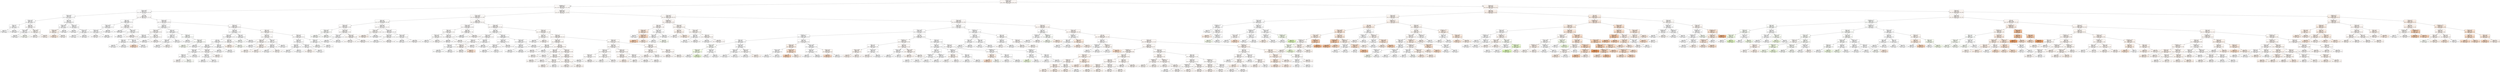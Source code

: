 digraph Tree {
node [shape=box, style="filled", color="black"] ;
0 [label="graphSize <= 40.0\ngini = 0.832\nsamples = 81337\nvalue = [16188, 12979, 13175, 12910, 12910, 13175]\nclass = mean", fillcolor="#fef9f6"] ;
1 [label="graphDepth <= 3.5\ngini = 0.833\nsamples = 60725\nvalue = [11557, 9726, 10014, 9707, 9707, 10014]\nclass = mean", fillcolor="#fefbf9"] ;
0 -> 1 [labeldistance=2.5, labelangle=45, headlabel="True"] ;
2 [label="sdComp <= 0.065\ngini = 0.833\nsamples = 11274\nvalue = [1982, 1774, 1833, 1926, 1926, 1833]\nclass = mean", fillcolor="#fffefe"] ;
1 -> 2 ;
3 [label="sdComp <= 0.02\ngini = 0.826\nsamples = 916\nvalue = [115, 111, 154, 191, 191, 154]\nclass = minmax", fillcolor="#ffffff"] ;
2 -> 3 ;
4 [label="sdComm <= 0.02\ngini = 0.826\nsamples = 441\nvalue = [64, 71, 58, 95, 95, 58]\nclass = minmax", fillcolor="#ffffff"] ;
3 -> 4 ;
5 [label="nbproc <= 4.5\ngini = 0.8\nsamples = 176\nvalue = [12, 22, 24, 47, 47, 24]\nclass = minmax", fillcolor="#ffffff"] ;
4 -> 5 ;
6 [label="gini = 0.713\nsamples = 32\nvalue = [6, 4, 0, 11, 11, 0]\nclass = minmax", fillcolor="#ffffff"] ;
5 -> 6 ;
7 [label="gini = 0.802\nsamples = 144\nvalue = [6, 18, 24, 36, 36, 24]\nclass = minmax", fillcolor="#ffffff"] ;
5 -> 7 ;
8 [label="nbproc <= 4.5\ngini = 0.829\nsamples = 265\nvalue = [52, 49, 34, 48, 48, 34]\nclass = mean", fillcolor="#fffdfc"] ;
4 -> 8 ;
9 [label="sdComm <= 0.065\ngini = 0.828\nsamples = 122\nvalue = [19, 21, 16, 25, 25, 16]\nclass = minmax", fillcolor="#ffffff"] ;
8 -> 9 ;
10 [label="gini = 0.819\nsamples = 64\nvalue = [8, 8, 9, 15, 15, 9]\nclass = minmax", fillcolor="#ffffff"] ;
9 -> 10 ;
11 [label="gini = 0.825\nsamples = 58\nvalue = [11, 13, 7, 10, 10, 7]\nclass = median", fillcolor="#fbfef7"] ;
9 -> 11 ;
12 [label="sdComm <= 0.065\ngini = 0.825\nsamples = 143\nvalue = [33, 28, 18, 23, 23, 18]\nclass = mean", fillcolor="#fefaf6"] ;
8 -> 12 ;
13 [label="gini = 0.825\nsamples = 92\nvalue = [20, 18, 11, 16, 16, 11]\nclass = mean", fillcolor="#fefcfa"] ;
12 -> 13 ;
14 [label="gini = 0.821\nsamples = 51\nvalue = [13, 10, 7, 7, 7, 7]\nclass = mean", fillcolor="#fdf6f1"] ;
12 -> 14 ;
15 [label="nbproc <= 4.5\ngini = 0.818\nsamples = 475\nvalue = [51, 40, 96, 96, 96, 96]\nclass = maxmax", fillcolor="#ffffff"] ;
3 -> 15 ;
16 [label="sdComm <= 0.065\ngini = 0.821\nsamples = 131\nvalue = [24, 11, 28, 20, 20, 28]\nclass = maxmax", fillcolor="#ffffff"] ;
15 -> 16 ;
17 [label="sdComm <= 0.02\ngini = 0.825\nsamples = 73\nvalue = [18, 9, 12, 11, 11, 12]\nclass = mean", fillcolor="#fcf3ec"] ;
16 -> 17 ;
18 [label="gini = 0.811\nsamples = 37\nvalue = [11, 4, 6, 5, 5, 6]\nclass = mean", fillcolor="#fbebdf"] ;
17 -> 18 ;
19 [label="gini = 0.832\nsamples = 36\nvalue = [7, 5, 6, 6, 6, 6]\nclass = mean", fillcolor="#fefbf8"] ;
17 -> 19 ;
20 [label="gini = 0.788\nsamples = 58\nvalue = [6, 2, 16, 9, 9, 16]\nclass = maxmax", fillcolor="#ffffff"] ;
16 -> 20 ;
21 [label="sdComm <= 0.02\ngini = 0.811\nsamples = 344\nvalue = [27, 29, 68, 76, 76, 68]\nclass = minmax", fillcolor="#ffffff"] ;
15 -> 21 ;
22 [label="gini = 0.803\nsamples = 64\nvalue = [2, 8, 15, 12, 12, 15]\nclass = maxmax", fillcolor="#ffffff"] ;
21 -> 22 ;
23 [label="sdComm <= 0.065\ngini = 0.81\nsamples = 280\nvalue = [25, 21, 53, 64, 64, 53]\nclass = minmax", fillcolor="#ffffff"] ;
21 -> 23 ;
24 [label="gini = 0.796\nsamples = 114\nvalue = [11, 3, 23, 27, 27, 23]\nclass = minmax", fillcolor="#ffffff"] ;
23 -> 24 ;
25 [label="gini = 0.816\nsamples = 166\nvalue = [14, 18, 30, 37, 37, 30]\nclass = minmax", fillcolor="#ffffff"] ;
23 -> 25 ;
26 [label="CCR <= 0.55\ngini = 0.833\nsamples = 10358\nvalue = [1867, 1663, 1679, 1735, 1735, 1679]\nclass = mean", fillcolor="#fffdfc"] ;
2 -> 26 ;
27 [label="nbproc <= 4.5\ngini = 0.833\nsamples = 4328\nvalue = [766, 652, 760, 695, 695, 760]\nclass = mean", fillcolor="#ffffff"] ;
26 -> 27 ;
28 [label="sdComm <= 0.065\ngini = 0.831\nsamples = 1233\nvalue = [200, 195, 237, 182, 182, 237]\nclass = maxmax", fillcolor="#ffffff"] ;
27 -> 28 ;
29 [label="sdComm <= 0.02\ngini = 0.832\nsamples = 1004\nvalue = [172, 174, 179, 150, 150, 179]\nclass = maxmax", fillcolor="#ffffff"] ;
28 -> 29 ;
30 [label="gini = 0.831\nsamples = 388\nvalue = [78, 74, 61, 57, 57, 61]\nclass = mean", fillcolor="#fffdfc"] ;
29 -> 30 ;
31 [label="gini = 0.831\nsamples = 616\nvalue = [94, 100, 118, 93, 93, 118]\nclass = maxmax", fillcolor="#ffffff"] ;
29 -> 31 ;
32 [label="gini = 0.809\nsamples = 229\nvalue = [28, 21, 58, 32, 32, 58]\nclass = maxmax", fillcolor="#ffffff"] ;
28 -> 32 ;
33 [label="sdComm <= 0.02\ngini = 0.833\nsamples = 3095\nvalue = [566, 457, 523, 513, 513, 523]\nclass = mean", fillcolor="#fffdfc"] ;
27 -> 33 ;
34 [label="gini = 0.83\nsamples = 1366\nvalue = [256, 180, 257, 208, 208, 257]\nclass = maxmax", fillcolor="#ffffff"] ;
33 -> 34 ;
35 [label="sdComm <= 0.065\ngini = 0.833\nsamples = 1729\nvalue = [310, 277, 266, 305, 305, 266]\nclass = mean", fillcolor="#fffffe"] ;
33 -> 35 ;
36 [label="gini = 0.805\nsamples = 443\nvalue = [47, 88, 43, 111, 111, 43]\nclass = minmax", fillcolor="#ffffff"] ;
35 -> 36 ;
37 [label="gini = 0.831\nsamples = 1286\nvalue = [263, 189, 223, 194, 194, 223]\nclass = mean", fillcolor="#fefaf8"] ;
35 -> 37 ;
38 [label="sdComm <= 0.65\ngini = 0.833\nsamples = 6030\nvalue = [1101, 1011, 919, 1040, 1040, 919]\nclass = mean", fillcolor="#fffdfd"] ;
26 -> 38 ;
39 [label="sdComm <= 0.2\ngini = 0.83\nsamples = 2291\nvalue = [419, 406, 301, 432, 432, 301]\nclass = minmax", fillcolor="#ffffff"] ;
38 -> 39 ;
40 [label="sdComp <= 0.65\ngini = 0.833\nsamples = 1048\nvalue = [201, 173, 169, 168, 168, 169]\nclass = mean", fillcolor="#fefbf9"] ;
39 -> 40 ;
41 [label="sdComp <= 0.2\ngini = 0.828\nsamples = 284\nvalue = [50, 38, 58, 40, 40, 58]\nclass = maxmax", fillcolor="#ffffff"] ;
40 -> 41 ;
42 [label="nbproc <= 4.5\ngini = 0.828\nsamples = 190\nvalue = [32, 34, 38, 24, 24, 38]\nclass = maxmax", fillcolor="#ffffff"] ;
41 -> 42 ;
43 [label="gini = 0.816\nsamples = 62\nvalue = [10, 12, 14, 6, 6, 14]\nclass = maxmax", fillcolor="#ffffff"] ;
42 -> 43 ;
44 [label="gini = 0.831\nsamples = 128\nvalue = [22, 22, 24, 18, 18, 24]\nclass = maxmax", fillcolor="#ffffff"] ;
42 -> 44 ;
45 [label="nbproc <= 4.5\ngini = 0.813\nsamples = 94\nvalue = [18, 4, 20, 16, 16, 20]\nclass = maxmax", fillcolor="#ffffff"] ;
41 -> 45 ;
46 [label="gini = 0.746\nsamples = 32\nvalue = [13, 1, 6, 3, 3, 6]\nclass = mean", fillcolor="#f8ddca"] ;
45 -> 46 ;
47 [label="gini = 0.801\nsamples = 62\nvalue = [5, 3, 14, 13, 13, 14]\nclass = maxmax", fillcolor="#ffffff"] ;
45 -> 47 ;
48 [label="nbproc <= 4.5\ngini = 0.831\nsamples = 764\nvalue = [151, 135, 111, 128, 128, 111]\nclass = mean", fillcolor="#fefcfa"] ;
40 -> 48 ;
49 [label="gini = 0.833\nsamples = 221\nvalue = [38, 35, 35, 39, 39, 35]\nclass = minmax", fillcolor="#ffffff"] ;
48 -> 49 ;
50 [label="gini = 0.83\nsamples = 543\nvalue = [113, 100, 76, 89, 89, 76]\nclass = mean", fillcolor="#fefbf9"] ;
48 -> 50 ;
51 [label="nbproc <= 4.5\ngini = 0.821\nsamples = 1243\nvalue = [218, 233, 132, 264, 264, 132]\nclass = minmax", fillcolor="#ffffff"] ;
39 -> 51 ;
52 [label="sdComp <= 0.65\ngini = 0.774\nsamples = 259\nvalue = [42, 33, 15, 77, 77, 15]\nclass = minmax", fillcolor="#ffffff"] ;
51 -> 52 ;
53 [label="sdComp <= 0.2\ngini = 0.804\nsamples = 137\nvalue = [30, 19, 11, 33, 33, 11]\nclass = minmax", fillcolor="#ffffff"] ;
52 -> 53 ;
54 [label="gini = 0.804\nsamples = 59\nvalue = [10, 9, 5, 15, 15, 5]\nclass = minmax", fillcolor="#ffffff"] ;
53 -> 54 ;
55 [label="gini = 0.799\nsamples = 78\nvalue = [20, 10, 6, 18, 18, 6]\nclass = mean", fillcolor="#fefbf8"] ;
53 -> 55 ;
56 [label="gini = 0.715\nsamples = 122\nvalue = [12, 14, 4, 44, 44, 4]\nclass = minmax", fillcolor="#ffffff"] ;
52 -> 56 ;
57 [label="sdComp <= 0.2\ngini = 0.826\nsamples = 984\nvalue = [176, 200, 117, 187, 187, 117]\nclass = median", fillcolor="#fdfffc"] ;
51 -> 57 ;
58 [label="gini = 0.831\nsamples = 98\nvalue = [15, 15, 15, 19, 19, 15]\nclass = minmax", fillcolor="#ffffff"] ;
57 -> 58 ;
59 [label="sdComp <= 0.65\ngini = 0.825\nsamples = 886\nvalue = [161, 185, 102, 168, 168, 102]\nclass = median", fillcolor="#fdfefa"] ;
57 -> 59 ;
60 [label="gini = 0.793\nsamples = 90\nvalue = [23, 27, 8, 12, 12, 8]\nclass = median", fillcolor="#f9fdf3"] ;
59 -> 60 ;
61 [label="gini = 0.826\nsamples = 796\nvalue = [138, 158, 94, 156, 156, 94]\nclass = median", fillcolor="#fffffe"] ;
59 -> 61 ;
62 [label="sdComm <= 2.0\ngini = 0.833\nsamples = 3739\nvalue = [682, 605, 618, 608, 608, 618]\nclass = mean", fillcolor="#fefcfb"] ;
38 -> 62 ;
63 [label="sdComp <= 6.5\ngini = 0.833\nsamples = 2378\nvalue = [407, 379, 383, 413, 413, 383]\nclass = minmax", fillcolor="#ffffff"] ;
62 -> 63 ;
64 [label="sdComp <= 2.0\ngini = 0.833\nsamples = 2064\nvalue = [357, 339, 339, 345, 345, 339]\nclass = mean", fillcolor="#fffefe"] ;
63 -> 64 ;
65 [label="CCR <= 5.5\ngini = 0.833\nsamples = 1880\nvalue = [317, 301, 315, 316, 316, 315]\nclass = mean", fillcolor="#ffffff"] ;
64 -> 65 ;
66 [label="nbproc <= 4.5\ngini = 0.833\nsamples = 1523\nvalue = [259, 240, 246, 266, 266, 246]\nclass = minmax", fillcolor="#ffffff"] ;
65 -> 66 ;
67 [label="sdComp <= 0.65\ngini = 0.832\nsamples = 698\nvalue = [107, 103, 116, 128, 128, 116]\nclass = minmax", fillcolor="#ffffff"] ;
66 -> 67 ;
68 [label="sdComp <= 0.2\ngini = 0.831\nsamples = 158\nvalue = [30, 30, 22, 27, 27, 22]\nclass = mean", fillcolor="#ffffff"] ;
67 -> 68 ;
69 [label="gini = 0.826\nsamples = 84\nvalue = [18, 16, 10, 15, 15, 10]\nclass = mean", fillcolor="#fefbf9"] ;
68 -> 69 ;
70 [label="gini = 0.833\nsamples = 74\nvalue = [12, 14, 12, 12, 12, 12]\nclass = median", fillcolor="#fcfef9"] ;
68 -> 70 ;
71 [label="gini = 0.831\nsamples = 540\nvalue = [77, 73, 94, 101, 101, 94]\nclass = minmax", fillcolor="#ffffff"] ;
67 -> 71 ;
72 [label="sdComp <= 0.65\ngini = 0.833\nsamples = 825\nvalue = [152, 137, 130, 138, 138, 130]\nclass = mean", fillcolor="#fefcfb"] ;
66 -> 72 ;
73 [label="sdComp <= 0.2\ngini = 0.832\nsamples = 488\nvalue = [77, 75, 77, 91, 91, 77]\nclass = minmax", fillcolor="#ffffff"] ;
72 -> 73 ;
74 [label="gini = 0.833\nsamples = 327\nvalue = [53, 48, 54, 59, 59, 54]\nclass = minmax", fillcolor="#ffffff"] ;
73 -> 74 ;
75 [label="gini = 0.83\nsamples = 161\nvalue = [24, 27, 23, 32, 32, 23]\nclass = minmax", fillcolor="#ffffff"] ;
73 -> 75 ;
76 [label="gini = 0.828\nsamples = 337\nvalue = [75, 62, 53, 47, 47, 53]\nclass = mean", fillcolor="#fef9f6"] ;
72 -> 76 ;
77 [label="nbproc <= 4.5\ngini = 0.83\nsamples = 357\nvalue = [58, 61, 69, 50, 50, 69]\nclass = maxmax", fillcolor="#ffffff"] ;
65 -> 77 ;
78 [label="gini = 0.826\nsamples = 150\nvalue = [27, 27, 30, 18, 18, 30]\nclass = maxmax", fillcolor="#ffffff"] ;
77 -> 78 ;
79 [label="gini = 0.832\nsamples = 207\nvalue = [31, 34, 39, 32, 32, 39]\nclass = maxmax", fillcolor="#ffffff"] ;
77 -> 79 ;
80 [label="nbproc <= 4.5\ngini = 0.826\nsamples = 184\nvalue = [40, 38, 24, 29, 29, 24]\nclass = mean", fillcolor="#fffdfc"] ;
64 -> 80 ;
81 [label="gini = 0.818\nsamples = 70\nvalue = [19, 13, 10, 9, 9, 10]\nclass = mean", fillcolor="#fcf2ea"] ;
80 -> 81 ;
82 [label="gini = 0.826\nsamples = 114\nvalue = [21, 25, 14, 20, 20, 14]\nclass = median", fillcolor="#fbfef6"] ;
80 -> 82 ;
83 [label="nbproc <= 4.5\ngini = 0.825\nsamples = 314\nvalue = [50, 40, 44, 68, 68, 44]\nclass = minmax", fillcolor="#ffffff"] ;
63 -> 83 ;
84 [label="gini = 0.826\nsamples = 81\nvalue = [17, 18, 11, 12, 12, 11]\nclass = median", fillcolor="#fdfffc"] ;
83 -> 84 ;
85 [label="gini = 0.815\nsamples = 233\nvalue = [33, 22, 33, 56, 56, 33]\nclass = minmax", fillcolor="#ffffff"] ;
83 -> 85 ;
86 [label="nbproc <= 4.5\ngini = 0.831\nsamples = 1361\nvalue = [275, 226, 235, 195, 195, 235]\nclass = mean", fillcolor="#fefbf8"] ;
62 -> 86 ;
87 [label="sdComm <= 6.5\ngini = 0.827\nsamples = 699\nvalue = [147, 110, 134, 87, 87, 134]\nclass = mean", fillcolor="#fefcfa"] ;
86 -> 87 ;
88 [label="sdComp <= 2.0\ngini = 0.821\nsamples = 322\nvalue = [73, 55, 63, 34, 34, 63]\nclass = mean", fillcolor="#fefaf7"] ;
87 -> 88 ;
89 [label="gini = 0.826\nsamples = 150\nvalue = [30, 24, 30, 18, 18, 30]\nclass = mean", fillcolor="#ffffff"] ;
88 -> 89 ;
90 [label="sdComp <= 6.5\ngini = 0.814\nsamples = 172\nvalue = [43, 31, 33, 16, 16, 33]\nclass = mean", fillcolor="#fdf6f1"] ;
88 -> 90 ;
91 [label="gini = 0.816\nsamples = 102\nvalue = [25, 21, 18, 10, 10, 18]\nclass = mean", fillcolor="#fef9f5"] ;
90 -> 91 ;
92 [label="gini = 0.807\nsamples = 70\nvalue = [18, 10, 15, 6, 6, 15]\nclass = mean", fillcolor="#fef8f4"] ;
90 -> 92 ;
93 [label="sdComp <= 6.5\ngini = 0.83\nsamples = 377\nvalue = [74, 55, 71, 53, 53, 71]\nclass = mean", fillcolor="#fffefd"] ;
87 -> 93 ;
94 [label="sdComp <= 2.0\ngini = 0.827\nsamples = 298\nvalue = [59, 49, 58, 37, 37, 58]\nclass = mean", fillcolor="#fffefe"] ;
93 -> 94 ;
95 [label="gini = 0.827\nsamples = 153\nvalue = [27, 22, 32, 20, 20, 32]\nclass = maxmax", fillcolor="#ffffff"] ;
94 -> 95 ;
96 [label="gini = 0.825\nsamples = 145\nvalue = [32, 27, 26, 17, 17, 26]\nclass = mean", fillcolor="#fefaf7"] ;
94 -> 96 ;
97 [label="gini = 0.822\nsamples = 79\nvalue = [15, 6, 13, 16, 16, 13]\nclass = minmax", fillcolor="#ffffff"] ;
93 -> 97 ;
98 [label="sdComp <= 6.5\ngini = 0.832\nsamples = 662\nvalue = [128, 116, 101, 108, 108, 101]\nclass = mean", fillcolor="#fefcfb"] ;
86 -> 98 ;
99 [label="sdComm <= 6.5\ngini = 0.832\nsamples = 417\nvalue = [75, 62, 75, 65, 65, 75]\nclass = mean", fillcolor="#ffffff"] ;
98 -> 99 ;
100 [label="sdComp <= 2.0\ngini = 0.833\nsamples = 264\nvalue = [43, 43, 43, 46, 46, 43]\nclass = minmax", fillcolor="#ffffff"] ;
99 -> 100 ;
101 [label="gini = 0.826\nsamples = 92\nvalue = [16, 16, 11, 19, 19, 11]\nclass = minmax", fillcolor="#ffffff"] ;
100 -> 101 ;
102 [label="gini = 0.832\nsamples = 172\nvalue = [27, 27, 32, 27, 27, 32]\nclass = maxmax", fillcolor="#ffffff"] ;
100 -> 102 ;
103 [label="sdComp <= 2.0\ngini = 0.823\nsamples = 153\nvalue = [32, 19, 32, 19, 19, 32]\nclass = mean", fillcolor="#ffffff"] ;
99 -> 103 ;
104 [label="gini = 0.822\nsamples = 79\nvalue = [19, 10, 15, 10, 10, 15]\nclass = mean", fillcolor="#fdf7f3"] ;
103 -> 104 ;
105 [label="gini = 0.819\nsamples = 74\nvalue = [13, 9, 17, 9, 9, 17]\nclass = maxmax", fillcolor="#ffffff"] ;
103 -> 105 ;
106 [label="sdComm <= 6.5\ngini = 0.82\nsamples = 245\nvalue = [53, 54, 26, 43, 43, 26]\nclass = median", fillcolor="#fefffe"] ;
98 -> 106 ;
107 [label="gini = 0.808\nsamples = 151\nvalue = [35, 36, 12, 28, 28, 12]\nclass = median", fillcolor="#fefffd"] ;
106 -> 107 ;
108 [label="gini = 0.831\nsamples = 94\nvalue = [18, 18, 14, 15, 15, 14]\nclass = mean", fillcolor="#ffffff"] ;
106 -> 108 ;
109 [label="graphSize <= 22.5\ngini = 0.832\nsamples = 49451\nvalue = [9575, 7952, 8181, 7781, 7781, 8181]\nclass = mean", fillcolor="#fefbf8"] ;
1 -> 109 ;
110 [label="sdComm <= 0.065\ngini = 0.833\nsamples = 32364\nvalue = [6138, 5262, 5309, 5173, 5173, 5309]\nclass = mean", fillcolor="#fefbf9"] ;
109 -> 110 ;
111 [label="nbproc <= 4.5\ngini = 0.833\nsamples = 11606\nvalue = [2154, 1778, 1968, 1869, 1869, 1968]\nclass = mean", fillcolor="#fefdfb"] ;
110 -> 111 ;
112 [label="sdComp <= 0.02\ngini = 0.833\nsamples = 4167\nvalue = [778, 701, 693, 651, 651, 693]\nclass = mean", fillcolor="#fefcfb"] ;
111 -> 112 ;
113 [label="sdComm <= 0.02\ngini = 0.829\nsamples = 544\nvalue = [88, 110, 73, 100, 100, 73]\nclass = median", fillcolor="#fdfefb"] ;
112 -> 113 ;
114 [label="gini = 0.822\nsamples = 225\nvalue = [33, 50, 26, 45, 45, 26]\nclass = median", fillcolor="#fcfefa"] ;
113 -> 114 ;
115 [label="gini = 0.832\nsamples = 319\nvalue = [55, 60, 47, 55, 55, 47]\nclass = median", fillcolor="#fdfffb"] ;
113 -> 115 ;
116 [label="sdComp <= 0.065\ngini = 0.832\nsamples = 3623\nvalue = [690, 591, 620, 551, 551, 620]\nclass = mean", fillcolor="#fefcfa"] ;
112 -> 116 ;
117 [label="sdComm <= 0.02\ngini = 0.83\nsamples = 935\nvalue = [165, 152, 181, 128, 128, 181]\nclass = maxmax", fillcolor="#ffffff"] ;
116 -> 117 ;
118 [label="gini = 0.824\nsamples = 681\nvalue = [133, 134, 131, 76, 76, 131]\nclass = median", fillcolor="#ffffff"] ;
117 -> 118 ;
119 [label="gini = 0.818\nsamples = 254\nvalue = [32, 18, 50, 52, 52, 50]\nclass = minmax", fillcolor="#ffffff"] ;
117 -> 119 ;
120 [label="sdComm <= 0.02\ngini = 0.832\nsamples = 2688\nvalue = [525, 439, 439, 423, 423, 439]\nclass = mean", fillcolor="#fefaf7"] ;
116 -> 120 ;
121 [label="gini = 0.832\nsamples = 1134\nvalue = [221, 175, 178, 191, 191, 178]\nclass = mean", fillcolor="#fefbf9"] ;
120 -> 121 ;
122 [label="gini = 0.832\nsamples = 1554\nvalue = [304, 264, 261, 232, 232, 261]\nclass = mean", fillcolor="#fefbf9"] ;
120 -> 122 ;
123 [label="sdComp <= 0.02\ngini = 0.832\nsamples = 7439\nvalue = [1376, 1077, 1275, 1218, 1218, 1275]\nclass = mean", fillcolor="#fffdfc"] ;
111 -> 123 ;
124 [label="sdComm <= 0.02\ngini = 0.83\nsamples = 1292\nvalue = [264, 212, 226, 182, 182, 226]\nclass = mean", fillcolor="#fefbf8"] ;
123 -> 124 ;
125 [label="gini = 0.818\nsamples = 304\nvalue = [82, 58, 38, 44, 44, 38]\nclass = mean", fillcolor="#fcf3ec"] ;
124 -> 125 ;
126 [label="gini = 0.83\nsamples = 988\nvalue = [182, 154, 188, 138, 138, 188]\nclass = maxmax", fillcolor="#ffffff"] ;
124 -> 126 ;
127 [label="sdComm <= 0.02\ngini = 0.832\nsamples = 6147\nvalue = [1112, 865, 1049, 1036, 1036, 1049]\nclass = mean", fillcolor="#fffdfd"] ;
123 -> 127 ;
128 [label="sdComp <= 0.065\ngini = 0.831\nsamples = 3054\nvalue = [561, 393, 535, 515, 515, 535]\nclass = mean", fillcolor="#fffefd"] ;
127 -> 128 ;
129 [label="gini = 0.831\nsamples = 1252\nvalue = [221, 161, 227, 208, 208, 227]\nclass = maxmax", fillcolor="#ffffff"] ;
128 -> 129 ;
130 [label="gini = 0.831\nsamples = 1802\nvalue = [340, 232, 308, 307, 307, 308]\nclass = mean", fillcolor="#fefcfb"] ;
128 -> 130 ;
131 [label="sdComp <= 0.065\ngini = 0.833\nsamples = 3093\nvalue = [551, 472, 514, 521, 521, 514]\nclass = mean", fillcolor="#fffefd"] ;
127 -> 131 ;
132 [label="gini = 0.833\nsamples = 660\nvalue = [112, 96, 112, 114, 114, 112]\nclass = minmax", fillcolor="#ffffff"] ;
131 -> 132 ;
133 [label="gini = 0.833\nsamples = 2433\nvalue = [439, 376, 402, 407, 407, 402]\nclass = mean", fillcolor="#fffdfc"] ;
131 -> 133 ;
134 [label="CCR <= 0.55\ngini = 0.833\nsamples = 20758\nvalue = [3984, 3484, 3341, 3304, 3304, 3341]\nclass = mean", fillcolor="#fefbf9"] ;
110 -> 134 ;
135 [label="sdComp <= 0.065\ngini = 0.832\nsamples = 6169\nvalue = [1226, 1115, 980, 934, 934, 980]\nclass = mean", fillcolor="#fefcfb"] ;
134 -> 135 ;
136 [label="nbproc <= 4.5\ngini = 0.83\nsamples = 1651\nvalue = [337, 312, 244, 257, 257, 244]\nclass = mean", fillcolor="#fffdfb"] ;
135 -> 136 ;
137 [label="sdComp <= 0.02\ngini = 0.832\nsamples = 369\nvalue = [71, 60, 54, 65, 65, 54]\nclass = mean", fillcolor="#fefdfb"] ;
136 -> 137 ;
138 [label="gini = 0.83\nsamples = 195\nvalue = [37, 30, 27, 37, 37, 27]\nclass = mean", fillcolor="#ffffff"] ;
137 -> 138 ;
139 [label="gini = 0.832\nsamples = 174\nvalue = [34, 30, 27, 28, 28, 27]\nclass = mean", fillcolor="#fefcfa"] ;
137 -> 139 ;
140 [label="sdComp <= 0.02\ngini = 0.83\nsamples = 1282\nvalue = [266, 252, 190, 192, 192, 190]\nclass = mean", fillcolor="#fffdfc"] ;
136 -> 140 ;
141 [label="gini = 0.832\nsamples = 438\nvalue = [84, 82, 66, 70, 70, 66]\nclass = mean", fillcolor="#fffefe"] ;
140 -> 141 ;
142 [label="gini = 0.828\nsamples = 844\nvalue = [182, 170, 124, 122, 122, 124]\nclass = mean", fillcolor="#fffdfb"] ;
140 -> 142 ;
143 [label="nbproc <= 4.5\ngini = 0.832\nsamples = 4518\nvalue = [889, 803, 736, 677, 677, 736]\nclass = mean", fillcolor="#fefcfa"] ;
135 -> 143 ;
144 [label="gini = 0.832\nsamples = 1221\nvalue = [223, 230, 198, 186, 186, 198]\nclass = median", fillcolor="#fefffe"] ;
143 -> 144 ;
145 [label="gini = 0.831\nsamples = 3297\nvalue = [666, 573, 538, 491, 491, 538]\nclass = mean", fillcolor="#fefbf8"] ;
143 -> 145 ;
146 [label="sdComp <= 0.65\ngini = 0.833\nsamples = 14589\nvalue = [2758, 2369, 2361, 2370, 2370, 2361]\nclass = mean", fillcolor="#fefbf9"] ;
134 -> 146 ;
147 [label="nbproc <= 4.5\ngini = 0.833\nsamples = 5492\nvalue = [959, 897, 875, 943, 943, 875]\nclass = mean", fillcolor="#fffffe"] ;
146 -> 147 ;
148 [label="sdComm <= 0.65\ngini = 0.831\nsamples = 1558\nvalue = [298, 258, 223, 278, 278, 223]\nclass = mean", fillcolor="#fffdfc"] ;
147 -> 148 ;
149 [label="sdComp <= 0.2\ngini = 0.83\nsamples = 1275\nvalue = [250, 213, 173, 233, 233, 173]\nclass = mean", fillcolor="#fffdfc"] ;
148 -> 149 ;
150 [label="sdComm <= 0.2\ngini = 0.829\nsamples = 819\nvalue = [152, 147, 104, 156, 156, 104]\nclass = minmax", fillcolor="#ffffff"] ;
149 -> 150 ;
151 [label="gini = 0.826\nsamples = 545\nvalue = [104, 107, 64, 103, 103, 64]\nclass = median", fillcolor="#fefffe"] ;
150 -> 151 ;
152 [label="gini = 0.831\nsamples = 274\nvalue = [48, 40, 40, 53, 53, 40]\nclass = minmax", fillcolor="#ffffff"] ;
150 -> 152 ;
153 [label="sdComm <= 0.2\ngini = 0.83\nsamples = 456\nvalue = [98, 66, 69, 77, 77, 69]\nclass = mean", fillcolor="#fef8f4"] ;
149 -> 153 ;
154 [label="gini = 0.832\nsamples = 404\nvalue = [78, 56, 65, 70, 70, 65]\nclass = mean", fillcolor="#fefcfa"] ;
153 -> 154 ;
155 [label="gini = 0.767\nsamples = 52\nvalue = [20, 10, 4, 7, 7, 4]\nclass = mean", fillcolor="#f9e1d0"] ;
153 -> 155 ;
156 [label="sdComp <= 0.2\ngini = 0.833\nsamples = 283\nvalue = [48, 45, 50, 45, 45, 50]\nclass = maxmax", fillcolor="#ffffff"] ;
148 -> 156 ;
157 [label="gini = 0.832\nsamples = 114\nvalue = [22, 18, 20, 17, 17, 20]\nclass = mean", fillcolor="#fefcfb"] ;
156 -> 157 ;
158 [label="gini = 0.833\nsamples = 169\nvalue = [26, 27, 30, 28, 28, 30]\nclass = maxmax", fillcolor="#ffffff"] ;
156 -> 158 ;
159 [label="sdComp <= 0.2\ngini = 0.833\nsamples = 3934\nvalue = [661, 639, 652, 665, 665, 652]\nclass = minmax", fillcolor="#ffffff"] ;
147 -> 159 ;
160 [label="sdComm <= 0.65\ngini = 0.833\nsamples = 1736\nvalue = [306, 296, 281, 286, 286, 281]\nclass = mean", fillcolor="#fffefe"] ;
159 -> 160 ;
161 [label="sdComm <= 0.2\ngini = 0.833\nsamples = 1108\nvalue = [190, 184, 181, 186, 186, 181]\nclass = mean", fillcolor="#fffefe"] ;
160 -> 161 ;
162 [label="gini = 0.833\nsamples = 388\nvalue = [68, 62, 61, 68, 68, 61]\nclass = mean", fillcolor="#ffffff"] ;
161 -> 162 ;
163 [label="gini = 0.833\nsamples = 720\nvalue = [122, 122, 120, 118, 118, 120]\nclass = mean", fillcolor="#ffffff"] ;
161 -> 163 ;
164 [label="gini = 0.833\nsamples = 628\nvalue = [116, 112, 100, 100, 100, 100]\nclass = mean", fillcolor="#fffefd"] ;
160 -> 164 ;
165 [label="sdComm <= 0.65\ngini = 0.833\nsamples = 2198\nvalue = [355, 343, 371, 379, 379, 371]\nclass = minmax", fillcolor="#ffffff"] ;
159 -> 165 ;
166 [label="sdComm <= 0.2\ngini = 0.833\nsamples = 911\nvalue = [146, 133, 162, 154, 154, 162]\nclass = maxmax", fillcolor="#ffffff"] ;
165 -> 166 ;
167 [label="gini = 0.832\nsamples = 324\nvalue = [54, 44, 54, 59, 59, 54]\nclass = minmax", fillcolor="#ffffff"] ;
166 -> 167 ;
168 [label="gini = 0.832\nsamples = 587\nvalue = [92, 89, 108, 95, 95, 108]\nclass = maxmax", fillcolor="#ffffff"] ;
166 -> 168 ;
169 [label="gini = 0.833\nsamples = 1287\nvalue = [209, 210, 209, 225, 225, 209]\nclass = minmax", fillcolor="#ffffff"] ;
165 -> 169 ;
170 [label="sdComm <= 0.2\ngini = 0.832\nsamples = 9097\nvalue = [1799, 1472, 1486, 1427, 1427, 1486]\nclass = mean", fillcolor="#fefaf7"] ;
146 -> 170 ;
171 [label="nbproc <= 4.5\ngini = 0.816\nsamples = 291\nvalue = [67, 24, 61, 39, 39, 61]\nclass = mean", fillcolor="#fefcfa"] ;
170 -> 171 ;
172 [label="gini = 0.828\nsamples = 167\nvalue = [29, 18, 27, 33, 33, 27]\nclass = minmax", fillcolor="#ffffff"] ;
171 -> 172 ;
173 [label="gini = 0.749\nsamples = 124\nvalue = [38, 6, 34, 6, 6, 34]\nclass = mean", fillcolor="#fef9f6"] ;
171 -> 173 ;
174 [label="sdComm <= 2.0\ngini = 0.832\nsamples = 8806\nvalue = [1732, 1448, 1425, 1388, 1388, 1425]\nclass = mean", fillcolor="#fefaf7"] ;
170 -> 174 ;
175 [label="sdComm <= 0.65\ngini = 0.832\nsamples = 4053\nvalue = [819, 676, 669, 610, 610, 669]\nclass = mean", fillcolor="#fefaf7"] ;
174 -> 175 ;
176 [label="nbproc <= 4.5\ngini = 0.832\nsamples = 863\nvalue = [164, 143, 133, 145, 145, 133]\nclass = mean", fillcolor="#fefcfa"] ;
175 -> 176 ;
177 [label="gini = 0.829\nsamples = 281\nvalue = [57, 44, 52, 38, 38, 52]\nclass = mean", fillcolor="#fefcfb"] ;
176 -> 177 ;
178 [label="gini = 0.831\nsamples = 582\nvalue = [107, 99, 81, 107, 107, 81]\nclass = mean", fillcolor="#ffffff"] ;
176 -> 178 ;
179 [label="CCR <= 5.5\ngini = 0.831\nsamples = 3190\nvalue = [655, 533, 536, 465, 465, 536]\nclass = mean", fillcolor="#fef9f6"] ;
175 -> 179 ;
180 [label="nbproc <= 4.5\ngini = 0.823\nsamples = 464\nvalue = [102, 82, 88, 52, 52, 88]\nclass = mean", fillcolor="#fefaf8"] ;
179 -> 180 ;
181 [label="gini = 0.827\nsamples = 146\nvalue = [30, 14, 26, 25, 25, 26]\nclass = mean", fillcolor="#fefbf8"] ;
180 -> 181 ;
182 [label="gini = 0.813\nsamples = 318\nvalue = [72, 68, 62, 27, 27, 62]\nclass = mean", fillcolor="#fffdfc"] ;
180 -> 182 ;
183 [label="sdComp <= 2.0\ngini = 0.832\nsamples = 2726\nvalue = [553, 451, 448, 413, 413, 448]\nclass = mean", fillcolor="#fef9f6"] ;
179 -> 183 ;
184 [label="nbproc <= 4.5\ngini = 0.832\nsamples = 525\nvalue = [103, 82, 86, 84, 84, 86]\nclass = mean", fillcolor="#fefaf7"] ;
183 -> 184 ;
185 [label="gini = 0.832\nsamples = 354\nvalue = [70, 56, 56, 58, 58, 56]\nclass = mean", fillcolor="#fefaf7"] ;
184 -> 185 ;
186 [label="gini = 0.832\nsamples = 171\nvalue = [33, 26, 30, 26, 26, 30]\nclass = mean", fillcolor="#fefcfb"] ;
184 -> 186 ;
187 [label="sdComp <= 6.5\ngini = 0.831\nsamples = 2201\nvalue = [450, 369, 362, 329, 329, 362]\nclass = mean", fillcolor="#fef9f6"] ;
183 -> 187 ;
188 [label="nbproc <= 4.5\ngini = 0.83\nsamples = 863\nvalue = [178, 153, 144, 122, 122, 144]\nclass = mean", fillcolor="#fefbf8"] ;
187 -> 188 ;
189 [label="gini = 0.827\nsamples = 551\nvalue = [124, 99, 92, 72, 72, 92]\nclass = mean", fillcolor="#fef8f4"] ;
188 -> 189 ;
190 [label="gini = 0.833\nsamples = 312\nvalue = [54, 54, 52, 50, 50, 52]\nclass = mean", fillcolor="#ffffff"] ;
188 -> 190 ;
191 [label="nbproc <= 4.5\ngini = 0.832\nsamples = 1338\nvalue = [272, 216, 218, 207, 207, 218]\nclass = mean", fillcolor="#fef9f5"] ;
187 -> 191 ;
192 [label="gini = 0.832\nsamples = 1145\nvalue = [230, 185, 186, 179, 179, 186]\nclass = mean", fillcolor="#fef9f6"] ;
191 -> 192 ;
193 [label="gini = 0.83\nsamples = 193\nvalue = [42, 31, 32, 28, 28, 32]\nclass = mean", fillcolor="#fdf7f3"] ;
191 -> 193 ;
194 [label="sdComp <= 6.5\ngini = 0.833\nsamples = 4753\nvalue = [913, 772, 756, 778, 778, 756]\nclass = mean", fillcolor="#fefbf8"] ;
174 -> 194 ;
195 [label="nbproc <= 4.5\ngini = 0.833\nsamples = 3165\nvalue = [591, 516, 512, 517, 517, 512]\nclass = mean", fillcolor="#fefbf9"] ;
194 -> 195 ;
196 [label="sdComp <= 2.0\ngini = 0.833\nsamples = 1936\nvalue = [352, 322, 312, 319, 319, 312]\nclass = mean", fillcolor="#fffdfb"] ;
195 -> 196 ;
197 [label="sdComm <= 6.5\ngini = 0.833\nsamples = 831\nvalue = [151, 140, 135, 135, 135, 135]\nclass = mean", fillcolor="#fffdfc"] ;
196 -> 197 ;
198 [label="gini = 0.833\nsamples = 425\nvalue = [75, 74, 69, 69, 69, 69]\nclass = mean", fillcolor="#fffffe"] ;
197 -> 198 ;
199 [label="gini = 0.833\nsamples = 406\nvalue = [76, 66, 66, 66, 66, 66]\nclass = mean", fillcolor="#fefbf9"] ;
197 -> 199 ;
200 [label="sdComm <= 6.5\ngini = 0.833\nsamples = 1105\nvalue = [201, 182, 177, 184, 184, 177]\nclass = mean", fillcolor="#fffdfb"] ;
196 -> 200 ;
201 [label="gini = 0.833\nsamples = 677\nvalue = [123, 110, 110, 112, 112, 110]\nclass = mean", fillcolor="#fefdfb"] ;
200 -> 201 ;
202 [label="gini = 0.833\nsamples = 428\nvalue = [78, 72, 67, 72, 72, 67]\nclass = mean", fillcolor="#fffdfc"] ;
200 -> 202 ;
203 [label="sdComm <= 6.5\ngini = 0.832\nsamples = 1229\nvalue = [239, 194, 200, 198, 198, 200]\nclass = mean", fillcolor="#fefaf7"] ;
195 -> 203 ;
204 [label="sdComp <= 2.0\ngini = 0.831\nsamples = 598\nvalue = [124, 94, 96, 94, 94, 96]\nclass = mean", fillcolor="#fef8f4"] ;
203 -> 204 ;
205 [label="gini = 0.821\nsamples = 157\nvalue = [41, 28, 22, 22, 22, 22]\nclass = mean", fillcolor="#fcf2eb"] ;
204 -> 205 ;
206 [label="gini = 0.833\nsamples = 441\nvalue = [83, 66, 74, 72, 72, 74]\nclass = mean", fillcolor="#fefcfa"] ;
204 -> 206 ;
207 [label="sdComp <= 2.0\ngini = 0.833\nsamples = 631\nvalue = [115, 100, 104, 104, 104, 104]\nclass = mean", fillcolor="#fefcfb"] ;
203 -> 207 ;
208 [label="gini = 0.833\nsamples = 399\nvalue = [73, 62, 66, 66, 66, 66]\nclass = mean", fillcolor="#fefcfb"] ;
207 -> 208 ;
209 [label="gini = 0.833\nsamples = 232\nvalue = [42, 38, 38, 38, 38, 38]\nclass = mean", fillcolor="#fefcfb"] ;
207 -> 209 ;
210 [label="sdComm <= 6.5\ngini = 0.832\nsamples = 1588\nvalue = [322, 256, 244, 261, 261, 244]\nclass = mean", fillcolor="#fef9f6"] ;
194 -> 210 ;
211 [label="nbproc <= 4.5\ngini = 0.831\nsamples = 806\nvalue = [166, 132, 119, 135, 135, 119]\nclass = mean", fillcolor="#fef9f6"] ;
210 -> 211 ;
212 [label="gini = 0.83\nsamples = 579\nvalue = [122, 93, 83, 99, 99, 83]\nclass = mean", fillcolor="#fef9f6"] ;
211 -> 212 ;
213 [label="gini = 0.832\nsamples = 227\nvalue = [44, 39, 36, 36, 36, 36]\nclass = mean", fillcolor="#fefcfa"] ;
211 -> 213 ;
214 [label="nbproc <= 4.5\ngini = 0.832\nsamples = 782\nvalue = [156, 124, 125, 126, 126, 125]\nclass = mean", fillcolor="#fef9f6"] ;
210 -> 214 ;
215 [label="gini = 0.832\nsamples = 508\nvalue = [102, 80, 81, 82, 82, 81]\nclass = mean", fillcolor="#fef9f6"] ;
214 -> 215 ;
216 [label="gini = 0.832\nsamples = 274\nvalue = [54, 44, 44, 44, 44, 44]\nclass = mean", fillcolor="#fefaf6"] ;
214 -> 216 ;
217 [label="sdComm <= 0.02\ngini = 0.832\nsamples = 17087\nvalue = [3437, 2690, 2872, 2608, 2608, 2872]\nclass = mean", fillcolor="#fefaf7"] ;
109 -> 217 ;
218 [label="graphDepth <= 7.5\ngini = 0.828\nsamples = 2254\nvalue = [499, 403, 382, 294, 294, 382]\nclass = mean", fillcolor="#fef8f5"] ;
217 -> 218 ;
219 [label="nbproc <= 4.5\ngini = 0.819\nsamples = 698\nvalue = [158, 124, 138, 70, 70, 138]\nclass = mean", fillcolor="#fefaf8"] ;
218 -> 219 ;
220 [label="sdComp <= 0.02\ngini = 0.802\nsamples = 138\nvalue = [44, 24, 15, 20, 20, 15]\nclass = mean", fillcolor="#fae9dc"] ;
219 -> 220 ;
221 [label="gini = 0.811\nsamples = 35\nvalue = [2, 7, 8, 5, 5, 8]\nclass = maxmax", fillcolor="#ffffff"] ;
220 -> 221 ;
222 [label="sdComp <= 0.065\ngini = 0.755\nsamples = 103\nvalue = [42, 17, 7, 15, 15, 7]\nclass = mean", fillcolor="#f7dac5"] ;
220 -> 222 ;
223 [label="gini = 0.62\nsamples = 42\nvalue = [23, 11, 1, 3, 3, 1]\nclass = mean", fillcolor="#f5ceb2"] ;
222 -> 223 ;
224 [label="gini = 0.797\nsamples = 61\nvalue = [19, 6, 6, 12, 12, 6]\nclass = mean", fillcolor="#fbede3"] ;
222 -> 224 ;
225 [label="sdComp <= 0.065\ngini = 0.814\nsamples = 560\nvalue = [114, 100, 123, 50, 50, 123]\nclass = maxmax", fillcolor="#ffffff"] ;
219 -> 225 ;
226 [label="sdComp <= 0.02\ngini = 0.83\nsamples = 194\nvalue = [39, 39, 29, 29, 29, 29]\nclass = mean", fillcolor="#ffffff"] ;
225 -> 226 ;
227 [label="gini = 0.831\nsamples = 110\nvalue = [19, 15, 21, 17, 17, 21]\nclass = maxmax", fillcolor="#ffffff"] ;
226 -> 227 ;
228 [label="gini = 0.803\nsamples = 84\nvalue = [20, 24, 8, 12, 12, 8]\nclass = median", fillcolor="#f9fdf3"] ;
226 -> 228 ;
229 [label="gini = 0.792\nsamples = 366\nvalue = [75, 61, 94, 21, 21, 94]\nclass = maxmax", fillcolor="#ffffff"] ;
225 -> 229 ;
230 [label="sdComp <= 0.02\ngini = 0.829\nsamples = 1556\nvalue = [341, 279, 244, 224, 224, 244]\nclass = mean", fillcolor="#fef9f5"] ;
218 -> 230 ;
231 [label="nbproc <= 4.5\ngini = 0.813\nsamples = 127\nvalue = [33, 22, 12, 24, 24, 12]\nclass = mean", fillcolor="#fdf4ee"] ;
230 -> 231 ;
232 [label="gini = 0.805\nsamples = 57\nvalue = [13, 12, 4, 12, 12, 4]\nclass = mean", fillcolor="#fefcfb"] ;
231 -> 232 ;
233 [label="gini = 0.813\nsamples = 70\nvalue = [20, 10, 8, 12, 12, 8]\nclass = mean", fillcolor="#fbeee4"] ;
231 -> 233 ;
234 [label="sdComp <= 0.065\ngini = 0.829\nsamples = 1429\nvalue = [308, 257, 232, 200, 200, 232]\nclass = mean", fillcolor="#fefaf6"] ;
230 -> 234 ;
235 [label="nbproc <= 4.5\ngini = 0.829\nsamples = 363\nvalue = [69, 52, 70, 51, 51, 70]\nclass = maxmax", fillcolor="#ffffff"] ;
234 -> 235 ;
236 [label="gini = 0.799\nsamples = 87\nvalue = [17, 14, 22, 6, 6, 22]\nclass = maxmax", fillcolor="#ffffff"] ;
235 -> 236 ;
237 [label="gini = 0.832\nsamples = 276\nvalue = [52, 38, 48, 45, 45, 48]\nclass = mean", fillcolor="#fffdfc"] ;
235 -> 237 ;
238 [label="nbproc <= 4.5\ngini = 0.827\nsamples = 1066\nvalue = [239, 205, 162, 149, 149, 162]\nclass = mean", fillcolor="#fefaf7"] ;
234 -> 238 ;
239 [label="gini = 0.826\nsamples = 229\nvalue = [41, 32, 30, 48, 48, 30]\nclass = minmax", fillcolor="#ffffff"] ;
238 -> 239 ;
240 [label="gini = 0.822\nsamples = 837\nvalue = [198, 173, 132, 101, 101, 132]\nclass = mean", fillcolor="#fefaf8"] ;
238 -> 240 ;
241 [label="sdComp <= 0.65\ngini = 0.832\nsamples = 14833\nvalue = [2938, 2287, 2490, 2314, 2314, 2490]\nclass = mean", fillcolor="#fefaf8"] ;
217 -> 241 ;
242 [label="sdComm <= 0.65\ngini = 0.832\nsamples = 6140\nvalue = [1141, 927, 1095, 941, 941, 1095]\nclass = mean", fillcolor="#fffefd"] ;
241 -> 242 ;
243 [label="sdComp <= 0.065\ngini = 0.831\nsamples = 5143\nvalue = [972, 771, 946, 754, 754, 946]\nclass = mean", fillcolor="#fffefe"] ;
242 -> 243 ;
244 [label="graphDepth <= 7.5\ngini = 0.833\nsamples = 1805\nvalue = [318, 267, 315, 295, 295, 315]\nclass = mean", fillcolor="#ffffff"] ;
243 -> 244 ;
245 [label="nbproc <= 4.5\ngini = 0.828\nsamples = 619\nvalue = [95, 92, 130, 86, 86, 130]\nclass = maxmax", fillcolor="#ffffff"] ;
244 -> 245 ;
246 [label="sdComm <= 0.065\ngini = 0.814\nsamples = 167\nvalue = [14, 39, 36, 21, 21, 36]\nclass = median", fillcolor="#fdfefa"] ;
245 -> 246 ;
247 [label="sdComp <= 0.02\ngini = 0.815\nsamples = 98\nvalue = [9, 27, 17, 14, 14, 17]\nclass = median", fillcolor="#f3fce7"] ;
246 -> 247 ;
248 [label="gini = 0.827\nsamples = 45\nvalue = [6, 9, 9, 6, 6, 9]\nclass = median", fillcolor="#ffffff"] ;
247 -> 248 ;
249 [label="gini = 0.79\nsamples = 53\nvalue = [3, 18, 8, 8, 8, 8]\nclass = median", fillcolor="#e9f9d3"] ;
247 -> 249 ;
250 [label="sdComp <= 0.02\ngini = 0.792\nsamples = 69\nvalue = [5, 12, 19, 7, 7, 19]\nclass = maxmax", fillcolor="#ffffff"] ;
246 -> 250 ;
251 [label="gini = 0.722\nsamples = 31\nvalue = [1, 8, 10, 1, 1, 10]\nclass = maxmax", fillcolor="#ffffff"] ;
250 -> 251 ;
252 [label="gini = 0.816\nsamples = 38\nvalue = [4, 4, 9, 6, 6, 9]\nclass = maxmax", fillcolor="#ffffff"] ;
250 -> 252 ;
253 [label="sdComm <= 0.065\ngini = 0.826\nsamples = 452\nvalue = [81, 53, 94, 65, 65, 94]\nclass = maxmax", fillcolor="#ffffff"] ;
245 -> 253 ;
254 [label="sdComp <= 0.02\ngini = 0.811\nsamples = 230\nvalue = [38, 24, 57, 27, 27, 57]\nclass = maxmax", fillcolor="#ffffff"] ;
253 -> 254 ;
255 [label="gini = 0.819\nsamples = 113\nvalue = [13, 12, 26, 18, 18, 26]\nclass = maxmax", fillcolor="#ffffff"] ;
254 -> 255 ;
256 [label="gini = 0.792\nsamples = 117\nvalue = [25, 12, 31, 9, 9, 31]\nclass = maxmax", fillcolor="#ffffff"] ;
254 -> 256 ;
257 [label="sdComp <= 0.02\ngini = 0.831\nsamples = 222\nvalue = [43, 29, 37, 38, 38, 37]\nclass = mean", fillcolor="#fefcfa"] ;
253 -> 257 ;
258 [label="gini = 0.832\nsamples = 146\nvalue = [24, 20, 27, 24, 24, 27]\nclass = maxmax", fillcolor="#ffffff"] ;
257 -> 258 ;
259 [label="gini = 0.821\nsamples = 76\nvalue = [19, 9, 10, 14, 14, 10]\nclass = mean", fillcolor="#fdf5ef"] ;
257 -> 259 ;
260 [label="nbproc <= 4.5\ngini = 0.832\nsamples = 1186\nvalue = [223, 175, 185, 209, 209, 185]\nclass = mean", fillcolor="#fffdfc"] ;
244 -> 260 ;
261 [label="sdComp <= 0.02\ngini = 0.823\nsamples = 326\nvalue = [83, 41, 52, 49, 49, 52]\nclass = mean", fillcolor="#fcf1e9"] ;
260 -> 261 ;
262 [label="sdComm <= 0.065\ngini = 0.821\nsamples = 198\nvalue = [33, 19, 44, 29, 29, 44]\nclass = maxmax", fillcolor="#ffffff"] ;
261 -> 262 ;
263 [label="gini = 0.82\nsamples = 92\nvalue = [12, 8, 20, 16, 16, 20]\nclass = maxmax", fillcolor="#ffffff"] ;
262 -> 263 ;
264 [label="gini = 0.817\nsamples = 106\nvalue = [21, 11, 24, 13, 13, 24]\nclass = maxmax", fillcolor="#ffffff"] ;
262 -> 264 ;
265 [label="sdComm <= 0.065\ngini = 0.761\nsamples = 128\nvalue = [50, 22, 8, 20, 20, 8]\nclass = mean", fillcolor="#f8decb"] ;
261 -> 265 ;
266 [label="gini = 0.718\nsamples = 57\nvalue = [27, 4, 6, 7, 7, 6]\nclass = mean", fillcolor="#f5cdb0"] ;
265 -> 266 ;
267 [label="gini = 0.762\nsamples = 71\nvalue = [23, 18, 2, 13, 13, 2]\nclass = mean", fillcolor="#fdf3ec"] ;
265 -> 267 ;
268 [label="sdComm <= 0.065\ngini = 0.832\nsamples = 860\nvalue = [140, 134, 133, 160, 160, 133]\nclass = minmax", fillcolor="#ffffff"] ;
260 -> 268 ;
269 [label="sdComp <= 0.02\ngini = 0.831\nsamples = 621\nvalue = [83, 100, 103, 116, 116, 103]\nclass = minmax", fillcolor="#ffffff"] ;
268 -> 269 ;
270 [label="gini = 0.821\nsamples = 251\nvalue = [33, 32, 35, 58, 58, 35]\nclass = minmax", fillcolor="#ffffff"] ;
269 -> 270 ;
271 [label="gini = 0.831\nsamples = 370\nvalue = [50, 68, 68, 58, 58, 68]\nclass = median", fillcolor="#ffffff"] ;
269 -> 271 ;
272 [label="sdComp <= 0.02\ngini = 0.824\nsamples = 239\nvalue = [57, 34, 30, 44, 44, 30]\nclass = mean", fillcolor="#fdf7f2"] ;
268 -> 272 ;
273 [label="gini = 0.686\nsamples = 52\nvalue = [24, 12, 8, 0, 0, 8]\nclass = mean", fillcolor="#f7d9c4"] ;
272 -> 273 ;
274 [label="gini = 0.817\nsamples = 187\nvalue = [33, 22, 22, 44, 44, 22]\nclass = minmax", fillcolor="#ffffff"] ;
272 -> 274 ;
275 [label="CCR <= 0.55\ngini = 0.83\nsamples = 3338\nvalue = [654, 504, 631, 459, 459, 631]\nclass = mean", fillcolor="#fffefd"] ;
243 -> 275 ;
276 [label="graphDepth <= 7.5\ngini = 0.825\nsamples = 1485\nvalue = [330, 207, 288, 186, 186, 288]\nclass = mean", fillcolor="#fefbf8"] ;
275 -> 276 ;
277 [label="nbproc <= 4.5\ngini = 0.82\nsamples = 701\nvalue = [158, 81, 146, 85, 85, 146]\nclass = mean", fillcolor="#fefcfb"] ;
276 -> 277 ;
278 [label="sdComm <= 0.065\ngini = 0.796\nsamples = 135\nvalue = [36, 29, 27, 8, 8, 27]\nclass = mean", fillcolor="#fdf7f2"] ;
277 -> 278 ;
279 [label="gini = 0.813\nsamples = 43\nvalue = [11, 8, 8, 4, 4, 8]\nclass = mean", fillcolor="#fdf4ee"] ;
278 -> 279 ;
280 [label="gini = 0.785\nsamples = 92\nvalue = [25, 21, 19, 4, 4, 19]\nclass = mean", fillcolor="#fef8f4"] ;
278 -> 280 ;
281 [label="sdComm <= 0.065\ngini = 0.82\nsamples = 566\nvalue = [122, 52, 119, 77, 77, 119]\nclass = mean", fillcolor="#fffefe"] ;
277 -> 281 ;
282 [label="gini = 0.815\nsamples = 290\nvalue = [71, 27, 60, 36, 36, 60]\nclass = mean", fillcolor="#fef9f6"] ;
281 -> 282 ;
283 [label="gini = 0.822\nsamples = 276\nvalue = [51, 25, 59, 41, 41, 59]\nclass = maxmax", fillcolor="#ffffff"] ;
281 -> 283 ;
284 [label="nbproc <= 4.5\ngini = 0.827\nsamples = 784\nvalue = [172, 126, 142, 101, 101, 142]\nclass = mean", fillcolor="#fef9f6"] ;
276 -> 284 ;
285 [label="sdComm <= 0.065\ngini = 0.831\nsamples = 210\nvalue = [40, 28, 39, 32, 32, 39]\nclass = mean", fillcolor="#fffefe"] ;
284 -> 285 ;
286 [label="gini = 0.821\nsamples = 173\nvalue = [30, 21, 39, 22, 22, 39]\nclass = maxmax", fillcolor="#ffffff"] ;
285 -> 286 ;
287 [label="gini = 0.745\nsamples = 37\nvalue = [10, 7, 0, 10, 10, 0]\nclass = mean", fillcolor="#ffffff"] ;
285 -> 287 ;
288 [label="sdComm <= 0.065\ngini = 0.825\nsamples = 574\nvalue = [132, 98, 103, 69, 69, 103]\nclass = mean", fillcolor="#fdf7f3"] ;
284 -> 288 ;
289 [label="gini = 0.828\nsamples = 212\nvalue = [49, 37, 31, 32, 32, 31]\nclass = mean", fillcolor="#fdf6f1"] ;
288 -> 289 ;
290 [label="gini = 0.819\nsamples = 362\nvalue = [83, 61, 72, 37, 37, 72]\nclass = mean", fillcolor="#fefaf7"] ;
288 -> 290 ;
291 [label="sdComp <= 0.2\ngini = 0.832\nsamples = 1853\nvalue = [324, 297, 343, 273, 273, 343]\nclass = maxmax", fillcolor="#ffffff"] ;
275 -> 291 ;
292 [label="sdComm <= 0.2\ngini = 0.83\nsamples = 834\nvalue = [131, 115, 168, 126, 126, 168]\nclass = maxmax", fillcolor="#ffffff"] ;
291 -> 292 ;
293 [label="nbproc <= 4.5\ngini = 0.812\nsamples = 314\nvalue = [37, 27, 77, 48, 48, 77]\nclass = maxmax", fillcolor="#ffffff"] ;
292 -> 293 ;
294 [label="graphDepth <= 7.5\ngini = 0.825\nsamples = 113\nvalue = [17, 12, 18, 24, 24, 18]\nclass = minmax", fillcolor="#ffffff"] ;
293 -> 294 ;
295 [label="gini = 0.823\nsamples = 54\nvalue = [10, 4, 10, 10, 10, 10]\nclass = mean", fillcolor="#ffffff"] ;
294 -> 295 ;
296 [label="gini = 0.818\nsamples = 59\nvalue = [7, 8, 8, 14, 14, 8]\nclass = minmax", fillcolor="#ffffff"] ;
294 -> 296 ;
297 [label="graphDepth <= 7.5\ngini = 0.784\nsamples = 201\nvalue = [20, 15, 59, 24, 24, 59]\nclass = maxmax", fillcolor="#ffffff"] ;
293 -> 297 ;
298 [label="gini = 0.728\nsamples = 65\nvalue = [4, 5, 23, 5, 5, 23]\nclass = maxmax", fillcolor="#ffffff"] ;
297 -> 298 ;
299 [label="gini = 0.802\nsamples = 136\nvalue = [16, 10, 36, 19, 19, 36]\nclass = maxmax", fillcolor="#ffffff"] ;
297 -> 299 ;
300 [label="graphDepth <= 7.5\ngini = 0.832\nsamples = 520\nvalue = [94, 88, 91, 78, 78, 91]\nclass = mean", fillcolor="#fffefe"] ;
292 -> 300 ;
301 [label="nbproc <= 4.5\ngini = 0.823\nsamples = 168\nvalue = [40, 30, 20, 29, 29, 20]\nclass = mean", fillcolor="#fdf6f1"] ;
300 -> 301 ;
302 [label="gini = 0.805\nsamples = 55\nvalue = [15, 14, 7, 6, 6, 7]\nclass = mean", fillcolor="#fefcfa"] ;
301 -> 302 ;
303 [label="gini = 0.822\nsamples = 113\nvalue = [25, 16, 13, 23, 23, 13]\nclass = mean", fillcolor="#fefcfb"] ;
301 -> 303 ;
304 [label="nbproc <= 4.5\ngini = 0.829\nsamples = 352\nvalue = [54, 58, 71, 49, 49, 71]\nclass = maxmax", fillcolor="#ffffff"] ;
300 -> 304 ;
305 [label="gini = 0.829\nsamples = 156\nvalue = [28, 22, 31, 22, 22, 31]\nclass = maxmax", fillcolor="#ffffff"] ;
304 -> 305 ;
306 [label="gini = 0.827\nsamples = 196\nvalue = [26, 36, 40, 27, 27, 40]\nclass = maxmax", fillcolor="#ffffff"] ;
304 -> 306 ;
307 [label="sdComm <= 0.2\ngini = 0.832\nsamples = 1019\nvalue = [193, 182, 175, 147, 147, 175]\nclass = mean", fillcolor="#fffdfc"] ;
291 -> 307 ;
308 [label="graphDepth <= 7.5\ngini = 0.826\nsamples = 708\nvalue = [155, 149, 109, 93, 93, 109]\nclass = mean", fillcolor="#fffefd"] ;
307 -> 308 ;
309 [label="nbproc <= 4.5\ngini = 0.705\nsamples = 81\nvalue = [33, 26, 2, 9, 9, 2]\nclass = mean", fillcolor="#fcefe6"] ;
308 -> 309 ;
310 [label="gini = 0.758\nsamples = 30\nvalue = [12, 4, 2, 5, 5, 2]\nclass = mean", fillcolor="#f8dcc8"] ;
309 -> 310 ;
311 [label="gini = 0.632\nsamples = 51\nvalue = [21, 22, 0, 4, 4, 0]\nclass = median", fillcolor="#fcfef8"] ;
309 -> 311 ;
312 [label="nbproc <= 4.5\ngini = 0.83\nsamples = 627\nvalue = [122, 123, 107, 84, 84, 107]\nclass = median", fillcolor="#ffffff"] ;
308 -> 312 ;
313 [label="gini = 0.832\nsamples = 167\nvalue = [31, 30, 24, 29, 29, 24]\nclass = mean", fillcolor="#fffefe"] ;
312 -> 313 ;
314 [label="gini = 0.826\nsamples = 460\nvalue = [91, 93, 83, 55, 55, 83]\nclass = median", fillcolor="#fefffe"] ;
312 -> 314 ;
315 [label="graphDepth <= 7.5\ngini = 0.823\nsamples = 311\nvalue = [38, 33, 66, 54, 54, 66]\nclass = maxmax", fillcolor="#ffffff"] ;
307 -> 315 ;
316 [label="nbproc <= 4.5\ngini = 0.823\nsamples = 111\nvalue = [11, 14, 20, 23, 23, 20]\nclass = minmax", fillcolor="#ffffff"] ;
315 -> 316 ;
317 [label="gini = 0.801\nsamples = 29\nvalue = [2, 9, 5, 4, 4, 5]\nclass = median", fillcolor="#effbde"] ;
316 -> 317 ;
318 [label="gini = 0.81\nsamples = 82\nvalue = [9, 5, 15, 19, 19, 15]\nclass = minmax", fillcolor="#ffffff"] ;
316 -> 318 ;
319 [label="nbproc <= 4.5\ngini = 0.819\nsamples = 200\nvalue = [27, 19, 46, 31, 31, 46]\nclass = maxmax", fillcolor="#ffffff"] ;
315 -> 319 ;
320 [label="gini = 0.819\nsamples = 76\nvalue = [12, 6, 17, 12, 12, 17]\nclass = maxmax", fillcolor="#ffffff"] ;
319 -> 320 ;
321 [label="gini = 0.818\nsamples = 124\nvalue = [15, 13, 29, 19, 19, 29]\nclass = maxmax", fillcolor="#ffffff"] ;
319 -> 321 ;
322 [label="graphDepth <= 7.5\ngini = 0.832\nsamples = 997\nvalue = [169, 156, 149, 187, 187, 149]\nclass = minmax", fillcolor="#ffffff"] ;
242 -> 322 ;
323 [label="sdComp <= 0.2\ngini = 0.828\nsamples = 430\nvalue = [61, 57, 67, 89, 89, 67]\nclass = minmax", fillcolor="#ffffff"] ;
322 -> 323 ;
324 [label="nbproc <= 4.5\ngini = 0.81\nsamples = 229\nvalue = [31, 30, 26, 58, 58, 26]\nclass = minmax", fillcolor="#ffffff"] ;
323 -> 324 ;
325 [label="gini = 0.83\nsamples = 36\nvalue = [5, 5, 6, 7, 7, 6]\nclass = minmax", fillcolor="#ffffff"] ;
324 -> 325 ;
326 [label="gini = 0.804\nsamples = 193\nvalue = [26, 25, 20, 51, 51, 20]\nclass = minmax", fillcolor="#ffffff"] ;
324 -> 326 ;
327 [label="nbproc <= 4.5\ngini = 0.829\nsamples = 201\nvalue = [30, 27, 41, 31, 31, 41]\nclass = maxmax", fillcolor="#ffffff"] ;
323 -> 327 ;
328 [label="gini = 0.777\nsamples = 50\nvalue = [7, 3, 15, 5, 5, 15]\nclass = maxmax", fillcolor="#ffffff"] ;
327 -> 328 ;
329 [label="gini = 0.833\nsamples = 151\nvalue = [23, 24, 26, 26, 26, 26]\nclass = maxmax", fillcolor="#ffffff"] ;
327 -> 329 ;
330 [label="nbproc <= 4.5\ngini = 0.832\nsamples = 567\nvalue = [108, 99, 82, 98, 98, 82]\nclass = mean", fillcolor="#fefdfb"] ;
322 -> 330 ;
331 [label="sdComp <= 0.2\ngini = 0.827\nsamples = 204\nvalue = [36, 38, 25, 40, 40, 25]\nclass = minmax", fillcolor="#ffffff"] ;
330 -> 331 ;
332 [label="gini = 0.83\nsamples = 79\nvalue = [16, 13, 11, 14, 14, 11]\nclass = mean", fillcolor="#fefbf9"] ;
331 -> 332 ;
333 [label="gini = 0.823\nsamples = 125\nvalue = [20, 25, 14, 26, 26, 14]\nclass = minmax", fillcolor="#ffffff"] ;
331 -> 333 ;
334 [label="sdComp <= 0.2\ngini = 0.832\nsamples = 363\nvalue = [72, 61, 57, 58, 58, 57]\nclass = mean", fillcolor="#fefaf8"] ;
330 -> 334 ;
335 [label="gini = 0.832\nsamples = 244\nvalue = [48, 42, 37, 40, 40, 37]\nclass = mean", fillcolor="#fefbf9"] ;
334 -> 335 ;
336 [label="gini = 0.832\nsamples = 119\nvalue = [24, 19, 20, 18, 18, 20]\nclass = mean", fillcolor="#fefaf7"] ;
334 -> 336 ;
337 [label="sdComm <= 0.2\ngini = 0.831\nsamples = 8693\nvalue = [1797, 1360, 1395, 1373, 1373, 1395]\nclass = mean", fillcolor="#fef8f4"] ;
241 -> 337 ;
338 [label="nbproc <= 4.5\ngini = 0.822\nsamples = 441\nvalue = [89, 90, 47, 84, 84, 47]\nclass = median", fillcolor="#fffffe"] ;
337 -> 338 ;
339 [label="graphDepth <= 7.5\ngini = 0.815\nsamples = 152\nvalue = [31, 17, 35, 17, 17, 35]\nclass = maxmax", fillcolor="#ffffff"] ;
338 -> 339 ;
340 [label="gini = 0.796\nsamples = 64\nvalue = [11, 3, 17, 8, 8, 17]\nclass = maxmax", fillcolor="#ffffff"] ;
339 -> 340 ;
341 [label="gini = 0.818\nsamples = 88\nvalue = [20, 14, 18, 9, 9, 18]\nclass = mean", fillcolor="#fefbf9"] ;
339 -> 341 ;
342 [label="graphDepth <= 7.5\ngini = 0.785\nsamples = 289\nvalue = [58, 73, 12, 67, 67, 12]\nclass = median", fillcolor="#fcfefa"] ;
338 -> 342 ;
343 [label="gini = 0.778\nsamples = 224\nvalue = [37, 63, 9, 53, 53, 9]\nclass = median", fillcolor="#f9fdf3"] ;
342 -> 343 ;
344 [label="gini = 0.775\nsamples = 65\nvalue = [21, 10, 3, 14, 14, 3]\nclass = mean", fillcolor="#fbeee4"] ;
342 -> 344 ;
345 [label="sdComm <= 0.65\ngini = 0.831\nsamples = 8252\nvalue = [1708, 1270, 1348, 1289, 1289, 1348]\nclass = mean", fillcolor="#fef8f5"] ;
337 -> 345 ;
346 [label="graphDepth <= 7.5\ngini = 0.825\nsamples = 314\nvalue = [55, 31, 65, 49, 49, 65]\nclass = maxmax", fillcolor="#ffffff"] ;
345 -> 346 ;
347 [label="nbproc <= 4.5\ngini = 0.814\nsamples = 202\nvalue = [22, 20, 49, 31, 31, 49]\nclass = maxmax", fillcolor="#ffffff"] ;
346 -> 347 ;
348 [label="gini = 0.754\nsamples = 34\nvalue = [5, 3, 2, 11, 11, 2]\nclass = minmax", fillcolor="#ffffff"] ;
347 -> 348 ;
349 [label="gini = 0.795\nsamples = 168\nvalue = [17, 17, 47, 20, 20, 47]\nclass = maxmax", fillcolor="#ffffff"] ;
347 -> 349 ;
350 [label="nbproc <= 4.5\ngini = 0.811\nsamples = 112\nvalue = [33, 11, 16, 18, 18, 16]\nclass = mean", fillcolor="#fbebdf"] ;
346 -> 350 ;
351 [label="gini = 0.813\nsamples = 74\nvalue = [21, 9, 13, 9, 9, 13]\nclass = mean", fillcolor="#fceee5"] ;
350 -> 351 ;
352 [label="gini = 0.773\nsamples = 38\nvalue = [12, 2, 3, 9, 9, 3]\nclass = mean", fillcolor="#fcf2eb"] ;
350 -> 352 ;
353 [label="CCR <= 5.5\ngini = 0.831\nsamples = 7938\nvalue = [1653, 1239, 1283, 1240, 1240, 1283]\nclass = mean", fillcolor="#fef8f4"] ;
345 -> 353 ;
354 [label="nbproc <= 4.5\ngini = 0.817\nsamples = 305\nvalue = [68, 45, 31, 65, 65, 31]\nclass = mean", fillcolor="#fffdfd"] ;
353 -> 354 ;
355 [label="graphDepth <= 7.5\ngini = 0.828\nsamples = 177\nvalue = [32, 33, 22, 34, 34, 22]\nclass = minmax", fillcolor="#ffffff"] ;
354 -> 355 ;
356 [label="gini = 0.817\nsamples = 43\nvalue = [8, 9, 4, 9, 9, 4]\nclass = median", fillcolor="#ffffff"] ;
355 -> 356 ;
357 [label="gini = 0.83\nsamples = 134\nvalue = [24, 24, 18, 25, 25, 18]\nclass = minmax", fillcolor="#ffffff"] ;
355 -> 357 ;
358 [label="graphDepth <= 7.5\ngini = 0.785\nsamples = 128\nvalue = [36, 12, 9, 31, 31, 9]\nclass = mean", fillcolor="#fef9f5"] ;
354 -> 358 ;
359 [label="gini = 0.784\nsamples = 70\nvalue = [12, 4, 7, 20, 20, 7]\nclass = minmax", fillcolor="#ffffff"] ;
358 -> 359 ;
360 [label="gini = 0.735\nsamples = 58\nvalue = [24, 8, 2, 11, 11, 2]\nclass = mean", fillcolor="#f8dcc8"] ;
358 -> 360 ;
361 [label="sdComp <= 6.5\ngini = 0.831\nsamples = 7633\nvalue = [1585, 1194, 1252, 1175, 1175, 1252]\nclass = mean", fillcolor="#fef8f5"] ;
353 -> 361 ;
362 [label="sdComp <= 2.0\ngini = 0.832\nsamples = 5723\nvalue = [1149, 906, 937, 897, 897, 937]\nclass = mean", fillcolor="#fef9f6"] ;
361 -> 362 ;
363 [label="graphDepth <= 7.5\ngini = 0.831\nsamples = 2534\nvalue = [537, 401, 409, 389, 389, 409]\nclass = mean", fillcolor="#fdf7f3"] ;
362 -> 363 ;
364 [label="sdComm <= 6.5\ngini = 0.828\nsamples = 714\nvalue = [164, 106, 115, 107, 107, 115]\nclass = mean", fillcolor="#fdf5ef"] ;
363 -> 364 ;
365 [label="sdComm <= 2.0\ngini = 0.83\nsamples = 537\nvalue = [116, 81, 89, 81, 81, 89]\nclass = mean", fillcolor="#fdf7f3"] ;
364 -> 365 ;
366 [label="nbproc <= 4.5\ngini = 0.827\nsamples = 245\nvalue = [58, 37, 39, 36, 36, 39]\nclass = mean", fillcolor="#fdf3ed"] ;
365 -> 366 ;
367 [label="gini = 0.829\nsamples = 133\nvalue = [30, 21, 21, 20, 20, 21]\nclass = mean", fillcolor="#fdf5ef"] ;
366 -> 367 ;
368 [label="gini = 0.825\nsamples = 112\nvalue = [28, 16, 18, 16, 16, 18]\nclass = mean", fillcolor="#fcf2ea"] ;
366 -> 368 ;
369 [label="nbproc <= 4.5\ngini = 0.832\nsamples = 292\nvalue = [58, 44, 50, 45, 45, 50]\nclass = mean", fillcolor="#fefbf8"] ;
365 -> 369 ;
370 [label="gini = 0.829\nsamples = 132\nvalue = [30, 20, 20, 21, 21, 20]\nclass = mean", fillcolor="#fdf5ef"] ;
369 -> 370 ;
371 [label="gini = 0.832\nsamples = 160\nvalue = [28, 24, 30, 24, 24, 30]\nclass = maxmax", fillcolor="#ffffff"] ;
369 -> 371 ;
372 [label="nbproc <= 4.5\ngini = 0.82\nsamples = 177\nvalue = [48, 25, 26, 26, 26, 26]\nclass = mean", fillcolor="#fbede2"] ;
364 -> 372 ;
373 [label="gini = 0.822\nsamples = 98\nvalue = [26, 14, 15, 14, 14, 15]\nclass = mean", fillcolor="#fceee5"] ;
372 -> 373 ;
374 [label="gini = 0.818\nsamples = 79\nvalue = [22, 11, 11, 12, 12, 11]\nclass = mean", fillcolor="#fbece1"] ;
372 -> 374 ;
375 [label="sdComm <= 6.5\ngini = 0.832\nsamples = 1820\nvalue = [373, 295, 294, 282, 282, 294]\nclass = mean", fillcolor="#fef9f5"] ;
363 -> 375 ;
376 [label="nbproc <= 4.5\ngini = 0.832\nsamples = 1318\nvalue = [267, 209, 215, 206, 206, 215]\nclass = mean", fillcolor="#fef9f6"] ;
375 -> 376 ;
377 [label="sdComm <= 2.0\ngini = 0.831\nsamples = 414\nvalue = [88, 66, 66, 64, 64, 66]\nclass = mean", fillcolor="#fdf7f2"] ;
376 -> 377 ;
378 [label="gini = 0.831\nsamples = 284\nvalue = [59, 45, 45, 45, 45, 45]\nclass = mean", fillcolor="#fdf8f3"] ;
377 -> 378 ;
379 [label="gini = 0.829\nsamples = 130\nvalue = [29, 21, 21, 19, 19, 21]\nclass = mean", fillcolor="#fdf6f0"] ;
377 -> 379 ;
380 [label="sdComm <= 2.0\ngini = 0.832\nsamples = 904\nvalue = [179, 143, 149, 142, 142, 149]\nclass = mean", fillcolor="#fefaf7"] ;
376 -> 380 ;
381 [label="gini = 0.832\nsamples = 452\nvalue = [90, 70, 76, 70, 70, 76]\nclass = mean", fillcolor="#fefaf8"] ;
380 -> 381 ;
382 [label="gini = 0.832\nsamples = 452\nvalue = [89, 73, 73, 72, 72, 73]\nclass = mean", fillcolor="#fefaf7"] ;
380 -> 382 ;
383 [label="nbproc <= 4.5\ngini = 0.831\nsamples = 502\nvalue = [106, 86, 79, 76, 76, 79]\nclass = mean", fillcolor="#fef9f5"] ;
375 -> 383 ;
384 [label="gini = 0.832\nsamples = 239\nvalue = [46, 39, 40, 37, 37, 40]\nclass = mean", fillcolor="#fefbf9"] ;
383 -> 384 ;
385 [label="gini = 0.828\nsamples = 263\nvalue = [60, 47, 39, 39, 39, 39]\nclass = mean", fillcolor="#fdf7f3"] ;
383 -> 385 ;
386 [label="sdComm <= 2.0\ngini = 0.833\nsamples = 3189\nvalue = [612, 505, 528, 508, 508, 528]\nclass = mean", fillcolor="#fefbf9"] ;
362 -> 386 ;
387 [label="nbproc <= 4.5\ngini = 0.831\nsamples = 632\nvalue = [132, 102, 104, 95, 95, 104]\nclass = mean", fillcolor="#fef8f4"] ;
386 -> 387 ;
388 [label="graphDepth <= 7.5\ngini = 0.83\nsamples = 337\nvalue = [71, 56, 58, 47, 47, 58]\nclass = mean", fillcolor="#fef9f6"] ;
387 -> 388 ;
389 [label="gini = 0.829\nsamples = 113\nvalue = [24, 19, 20, 15, 15, 20]\nclass = mean", fillcolor="#fefaf6"] ;
388 -> 389 ;
390 [label="gini = 0.83\nsamples = 224\nvalue = [47, 37, 38, 32, 32, 38]\nclass = mean", fillcolor="#fef9f5"] ;
388 -> 390 ;
391 [label="graphDepth <= 7.5\ngini = 0.831\nsamples = 295\nvalue = [61, 46, 46, 48, 48, 46]\nclass = mean", fillcolor="#fef8f5"] ;
387 -> 391 ;
392 [label="gini = 0.831\nsamples = 131\nvalue = [27, 20, 20, 22, 22, 20]\nclass = mean", fillcolor="#fef9f6"] ;
391 -> 392 ;
393 [label="gini = 0.831\nsamples = 164\nvalue = [34, 26, 26, 26, 26, 26]\nclass = mean", fillcolor="#fdf8f4"] ;
391 -> 393 ;
394 [label="nbproc <= 4.5\ngini = 0.833\nsamples = 2557\nvalue = [480, 403, 424, 413, 413, 424]\nclass = mean", fillcolor="#fefcfa"] ;
386 -> 394 ;
395 [label="sdComm <= 6.5\ngini = 0.833\nsamples = 1272\nvalue = [242, 198, 213, 203, 203, 213]\nclass = mean", fillcolor="#fefcfa"] ;
394 -> 395 ;
396 [label="graphDepth <= 7.5\ngini = 0.833\nsamples = 873\nvalue = [161, 136, 148, 140, 140, 148]\nclass = mean", fillcolor="#fffdfb"] ;
395 -> 396 ;
397 [label="gini = 0.833\nsamples = 267\nvalue = [45, 42, 48, 42, 42, 48]\nclass = maxmax", fillcolor="#ffffff"] ;
396 -> 397 ;
398 [label="gini = 0.833\nsamples = 606\nvalue = [116, 94, 100, 98, 98, 100]\nclass = mean", fillcolor="#fefbf9"] ;
396 -> 398 ;
399 [label="graphDepth <= 7.5\ngini = 0.832\nsamples = 399\nvalue = [81, 62, 65, 63, 63, 65]\nclass = mean", fillcolor="#fef9f6"] ;
395 -> 399 ;
400 [label="gini = 0.831\nsamples = 131\nvalue = [27, 20, 21, 21, 21, 21]\nclass = mean", fillcolor="#fef8f4"] ;
399 -> 400 ;
401 [label="gini = 0.832\nsamples = 268\nvalue = [54, 42, 44, 42, 42, 44]\nclass = mean", fillcolor="#fef9f6"] ;
399 -> 401 ;
402 [label="graphDepth <= 7.5\ngini = 0.833\nsamples = 1285\nvalue = [238, 205, 211, 210, 210, 211]\nclass = mean", fillcolor="#fefcfa"] ;
394 -> 402 ;
403 [label="sdComm <= 6.5\ngini = 0.831\nsamples = 209\nvalue = [43, 32, 34, 33, 33, 34]\nclass = mean", fillcolor="#fef9f5"] ;
402 -> 403 ;
404 [label="gini = 0.83\nsamples = 102\nvalue = [22, 16, 16, 16, 16, 16]\nclass = mean", fillcolor="#fdf6f1"] ;
403 -> 404 ;
405 [label="gini = 0.832\nsamples = 107\nvalue = [21, 16, 18, 17, 17, 18]\nclass = mean", fillcolor="#fefbf8"] ;
403 -> 405 ;
406 [label="sdComm <= 6.5\ngini = 0.833\nsamples = 1076\nvalue = [195, 173, 177, 177, 177, 177]\nclass = mean", fillcolor="#fefcfb"] ;
402 -> 406 ;
407 [label="gini = 0.833\nsamples = 570\nvalue = [104, 94, 93, 93, 93, 93]\nclass = mean", fillcolor="#fefcfb"] ;
406 -> 407 ;
408 [label="gini = 0.833\nsamples = 506\nvalue = [91, 79, 84, 84, 84, 84]\nclass = mean", fillcolor="#fffdfc"] ;
406 -> 408 ;
409 [label="graphDepth <= 7.5\ngini = 0.828\nsamples = 1910\nvalue = [436, 288, 315, 278, 278, 315]\nclass = mean", fillcolor="#fdf5f0"] ;
361 -> 409 ;
410 [label="nbproc <= 4.5\ngini = 0.825\nsamples = 533\nvalue = [115, 70, 105, 69, 69, 105]\nclass = mean", fillcolor="#fefcfa"] ;
409 -> 410 ;
411 [label="sdComm <= 2.0\ngini = 0.831\nsamples = 346\nvalue = [69, 49, 61, 53, 53, 61]\nclass = mean", fillcolor="#fefbf9"] ;
410 -> 411 ;
412 [label="gini = 0.829\nsamples = 81\nvalue = [13, 10, 16, 13, 13, 16]\nclass = maxmax", fillcolor="#ffffff"] ;
411 -> 412 ;
413 [label="sdComm <= 6.5\ngini = 0.83\nsamples = 265\nvalue = [56, 39, 45, 40, 40, 45]\nclass = mean", fillcolor="#fef9f5"] ;
411 -> 413 ;
414 [label="gini = 0.821\nsamples = 88\nvalue = [23, 11, 15, 12, 12, 15]\nclass = mean", fillcolor="#fcf1e9"] ;
413 -> 414 ;
415 [label="gini = 0.833\nsamples = 177\nvalue = [33, 28, 30, 28, 28, 30]\nclass = mean", fillcolor="#fefcfb"] ;
413 -> 415 ;
416 [label="sdComm <= 2.0\ngini = 0.802\nsamples = 187\nvalue = [46, 21, 44, 16, 16, 44]\nclass = mean", fillcolor="#fffdfc"] ;
410 -> 416 ;
417 [label="gini = 0.661\nsamples = 44\nvalue = [12, 0, 16, 0, 0, 16]\nclass = maxmax", fillcolor="#ffffff"] ;
416 -> 417 ;
418 [label="sdComm <= 6.5\ngini = 0.82\nsamples = 143\nvalue = [34, 21, 28, 16, 16, 28]\nclass = mean", fillcolor="#fef8f5"] ;
416 -> 418 ;
419 [label="gini = 0.826\nsamples = 94\nvalue = [22, 16, 16, 12, 12, 16]\nclass = mean", fillcolor="#fdf5f0"] ;
418 -> 419 ;
420 [label="gini = 0.796\nsamples = 49\nvalue = [12, 5, 12, 4, 4, 12]\nclass = mean", fillcolor="#ffffff"] ;
418 -> 420 ;
421 [label="nbproc <= 4.5\ngini = 0.828\nsamples = 1377\nvalue = [321, 218, 210, 209, 209, 210]\nclass = mean", fillcolor="#fdf4ed"] ;
409 -> 421 ;
422 [label="sdComm <= 6.5\ngini = 0.821\nsamples = 768\nvalue = [203, 127, 105, 114, 114, 105]\nclass = mean", fillcolor="#fcf0e8"] ;
421 -> 422 ;
423 [label="sdComm <= 2.0\ngini = 0.817\nsamples = 382\nvalue = [108, 56, 54, 55, 55, 54]\nclass = mean", fillcolor="#fbebdf"] ;
422 -> 423 ;
424 [label="gini = 0.816\nsamples = 293\nvalue = [84, 43, 40, 43, 43, 40]\nclass = mean", fillcolor="#fbeadf"] ;
423 -> 424 ;
425 [label="gini = 0.82\nsamples = 89\nvalue = [24, 13, 14, 12, 12, 14]\nclass = mean", fillcolor="#fceee5"] ;
423 -> 425 ;
426 [label="gini = 0.824\nsamples = 386\nvalue = [95, 71, 51, 59, 59, 51]\nclass = mean", fillcolor="#fdf5f0"] ;
422 -> 426 ;
427 [label="sdComm <= 6.5\ngini = 0.832\nsamples = 609\nvalue = [118, 91, 105, 95, 95, 105]\nclass = mean", fillcolor="#fefcfa"] ;
421 -> 427 ;
428 [label="sdComm <= 2.0\ngini = 0.831\nsamples = 272\nvalue = [51, 37, 51, 41, 41, 51]\nclass = mean", fillcolor="#ffffff"] ;
427 -> 428 ;
429 [label="gini = 0.831\nsamples = 144\nvalue = [27, 21, 27, 21, 21, 27]\nclass = mean", fillcolor="#ffffff"] ;
428 -> 429 ;
430 [label="gini = 0.83\nsamples = 128\nvalue = [24, 16, 24, 20, 20, 24]\nclass = mean", fillcolor="#ffffff"] ;
428 -> 430 ;
431 [label="gini = 0.832\nsamples = 337\nvalue = [67, 54, 54, 54, 54, 54]\nclass = mean", fillcolor="#fef9f6"] ;
427 -> 431 ;
432 [label="sdComm <= 0.2\ngini = 0.829\nsamples = 20612\nvalue = [4631, 3253, 3161, 3203, 3203, 3161]\nclass = mean", fillcolor="#fdf5ef"] ;
0 -> 432 [labeldistance=2.5, labelangle=-45, headlabel="False"] ;
433 [label="nbproc <= 4.5\ngini = 0.824\nsamples = 4653\nvalue = [1180, 643, 655, 760, 760, 655]\nclass = mean", fillcolor="#fcf1ea"] ;
432 -> 433 ;
434 [label="sdComp <= 0.02\ngini = 0.826\nsamples = 2041\nvalue = [475, 302, 265, 367, 367, 265]\nclass = mean", fillcolor="#fdf7f2"] ;
433 -> 434 ;
435 [label="sdComm <= 0.02\ngini = 0.833\nsamples = 598\nvalue = [98, 86, 106, 101, 101, 106]\nclass = maxmax", fillcolor="#ffffff"] ;
434 -> 435 ;
436 [label="graphDepth <= 12.5\ngini = 0.817\nsamples = 217\nvalue = [39, 40, 48, 21, 21, 48]\nclass = maxmax", fillcolor="#ffffff"] ;
435 -> 436 ;
437 [label="gini = 0.714\nsamples = 48\nvalue = [4, 8, 17, 1, 1, 17]\nclass = maxmax", fillcolor="#ffffff"] ;
436 -> 437 ;
438 [label="graphSize <= 75.0\ngini = 0.826\nsamples = 169\nvalue = [35, 32, 31, 20, 20, 31]\nclass = mean", fillcolor="#fefcfb"] ;
436 -> 438 ;
439 [label="gini = 0.815\nsamples = 81\nvalue = [23, 14, 12, 10, 10, 12]\nclass = mean", fillcolor="#fceee4"] ;
438 -> 439 ;
440 [label="graphDepth <= 25.5\ngini = 0.821\nsamples = 88\nvalue = [12, 18, 19, 10, 10, 19]\nclass = maxmax", fillcolor="#ffffff"] ;
438 -> 440 ;
441 [label="gini = 0.788\nsamples = 40\nvalue = [4, 12, 9, 3, 3, 9]\nclass = median", fillcolor="#f6fcec"] ;
440 -> 441 ;
442 [label="gini = 0.827\nsamples = 48\nvalue = [8, 6, 10, 7, 7, 10]\nclass = maxmax", fillcolor="#ffffff"] ;
440 -> 442 ;
443 [label="graphSize <= 75.0\ngini = 0.827\nsamples = 381\nvalue = [59, 46, 58, 80, 80, 58]\nclass = minmax", fillcolor="#ffffff"] ;
435 -> 443 ;
444 [label="graphDepth <= 12.5\ngini = 0.812\nsamples = 205\nvalue = [30, 19, 27, 51, 51, 27]\nclass = minmax", fillcolor="#ffffff"] ;
443 -> 444 ;
445 [label="sdComm <= 0.065\ngini = 0.826\nsamples = 68\nvalue = [15, 9, 13, 9, 9, 13]\nclass = mean", fillcolor="#fefaf8"] ;
444 -> 445 ;
446 [label="gini = 0.818\nsamples = 35\nvalue = [2, 7, 7, 6, 6, 7]\nclass = median", fillcolor="#ffffff"] ;
445 -> 446 ;
447 [label="gini = 0.758\nsamples = 33\nvalue = [13, 2, 6, 3, 3, 6]\nclass = mean", fillcolor="#f8decc"] ;
445 -> 447 ;
448 [label="sdComm <= 0.065\ngini = 0.774\nsamples = 137\nvalue = [15, 10, 14, 42, 42, 14]\nclass = minmax", fillcolor="#ffffff"] ;
444 -> 448 ;
449 [label="gini = 0.742\nsamples = 41\nvalue = [9, 8, 0, 12, 12, 0]\nclass = minmax", fillcolor="#ffffff"] ;
448 -> 449 ;
450 [label="gini = 0.758\nsamples = 96\nvalue = [6, 2, 14, 30, 30, 14]\nclass = minmax", fillcolor="#ffffff"] ;
448 -> 450 ;
451 [label="sdComm <= 0.065\ngini = 0.833\nsamples = 176\nvalue = [29, 27, 31, 29, 29, 31]\nclass = maxmax", fillcolor="#ffffff"] ;
443 -> 451 ;
452 [label="graphDepth <= 25.5\ngini = 0.802\nsamples = 93\nvalue = [20, 3, 13, 22, 22, 13]\nclass = minmax", fillcolor="#ffffff"] ;
451 -> 452 ;
453 [label="gini = 0.762\nsamples = 50\nvalue = [16, 0, 5, 12, 12, 5]\nclass = mean", fillcolor="#fcf2ea"] ;
452 -> 453 ;
454 [label="gini = 0.809\nsamples = 43\nvalue = [4, 3, 8, 10, 10, 8]\nclass = minmax", fillcolor="#ffffff"] ;
452 -> 454 ;
455 [label="graphDepth <= 25.5\ngini = 0.796\nsamples = 83\nvalue = [9, 24, 18, 7, 7, 18]\nclass = median", fillcolor="#f6fded"] ;
451 -> 455 ;
456 [label="gini = 0.794\nsamples = 52\nvalue = [4, 10, 14, 5, 5, 14]\nclass = maxmax", fillcolor="#ffffff"] ;
455 -> 456 ;
457 [label="gini = 0.728\nsamples = 31\nvalue = [5, 14, 4, 2, 2, 4]\nclass = median", fillcolor="#ddf6ba"] ;
455 -> 457 ;
458 [label="graphSize <= 75.0\ngini = 0.817\nsamples = 1443\nvalue = [377, 216, 159, 266, 266, 159]\nclass = mean", fillcolor="#fdf3ec"] ;
434 -> 458 ;
459 [label="CCR <= 0.55\ngini = 0.809\nsamples = 709\nvalue = [201, 118, 67, 128, 128, 67]\nclass = mean", fillcolor="#fcefe6"] ;
458 -> 459 ;
460 [label="sdComp <= 0.065\ngini = 0.804\nsamples = 484\nvalue = [153, 73, 53, 76, 76, 53]\nclass = mean", fillcolor="#fae7da"] ;
459 -> 460 ;
461 [label="sdComm <= 0.065\ngini = 0.806\nsamples = 232\nvalue = [70, 48, 27, 30, 30, 27]\nclass = mean", fillcolor="#fcf0e7"] ;
460 -> 461 ;
462 [label="graphDepth <= 12.5\ngini = 0.822\nsamples = 179\nvalue = [43, 38, 23, 26, 26, 23]\nclass = mean", fillcolor="#fefbf8"] ;
461 -> 462 ;
463 [label="sdComm <= 0.02\ngini = 0.797\nsamples = 82\nvalue = [20, 24, 7, 12, 12, 7]\nclass = median", fillcolor="#f9fdf2"] ;
462 -> 463 ;
464 [label="gini = 0.814\nsamples = 38\nvalue = [10, 8, 4, 6, 6, 4]\nclass = mean", fillcolor="#fdf7f2"] ;
463 -> 464 ;
465 [label="gini = 0.77\nsamples = 44\nvalue = [10, 16, 3, 6, 6, 3]\nclass = median", fillcolor="#eefadc"] ;
463 -> 465 ;
466 [label="sdComm <= 0.02\ngini = 0.827\nsamples = 97\nvalue = [23, 14, 16, 14, 14, 16]\nclass = mean", fillcolor="#fdf4ee"] ;
462 -> 466 ;
467 [label="gini = 0.819\nsamples = 40\nvalue = [9, 3, 8, 6, 6, 8]\nclass = mean", fillcolor="#fefbf9"] ;
466 -> 467 ;
468 [label="gini = 0.824\nsamples = 57\nvalue = [14, 11, 8, 8, 8, 8]\nclass = mean", fillcolor="#fdf7f2"] ;
466 -> 468 ;
469 [label="graphDepth <= 12.5\ngini = 0.682\nsamples = 53\nvalue = [27, 10, 4, 4, 4, 4]\nclass = mean", fillcolor="#f5cdb1"] ;
461 -> 469 ;
470 [label="gini = 0.717\nsamples = 25\nvalue = [9, 8, 4, 0, 0, 4]\nclass = mean", fillcolor="#fdf8f3"] ;
469 -> 470 ;
471 [label="gini = 0.541\nsamples = 28\nvalue = [18, 2, 0, 4, 4, 0]\nclass = mean", fillcolor="#f0b68c"] ;
469 -> 471 ;
472 [label="sdComm <= 0.02\ngini = 0.794\nsamples = 252\nvalue = [83, 25, 26, 46, 46, 26]\nclass = mean", fillcolor="#fae8db"] ;
460 -> 472 ;
473 [label="graphDepth <= 12.5\ngini = 0.649\nsamples = 62\nvalue = [33, 1, 3, 11, 11, 3]\nclass = mean", fillcolor="#f4c9aa"] ;
472 -> 473 ;
474 [label="gini = 0.596\nsamples = 30\nvalue = [18, 0, 2, 4, 4, 2]\nclass = mean", fillcolor="#f1bb94"] ;
473 -> 474 ;
475 [label="gini = 0.682\nsamples = 32\nvalue = [15, 1, 1, 7, 7, 1]\nclass = mean", fillcolor="#f7d7c0"] ;
473 -> 475 ;
476 [label="graphDepth <= 12.5\ngini = 0.818\nsamples = 190\nvalue = [50, 24, 23, 35, 35, 23]\nclass = mean", fillcolor="#fcf3ec"] ;
472 -> 476 ;
477 [label="sdComm <= 0.065\ngini = 0.818\nsamples = 124\nvalue = [24, 12, 16, 28, 28, 16]\nclass = minmax", fillcolor="#ffffff"] ;
476 -> 477 ;
478 [label="gini = 0.824\nsamples = 71\nvalue = [14, 9, 9, 15, 15, 9]\nclass = minmax", fillcolor="#ffffff"] ;
477 -> 478 ;
479 [label="gini = 0.806\nsamples = 53\nvalue = [10, 3, 7, 13, 13, 7]\nclass = minmax", fillcolor="#ffffff"] ;
477 -> 479 ;
480 [label="sdComm <= 0.065\ngini = 0.767\nsamples = 66\nvalue = [26, 12, 7, 7, 7, 7]\nclass = mean", fillcolor="#f8decc"] ;
476 -> 480 ;
481 [label="gini = 0.788\nsamples = 38\nvalue = [10, 10, 2, 7, 7, 2]\nclass = mean", fillcolor="#ffffff"] ;
480 -> 481 ;
482 [label="gini = 0.605\nsamples = 28\nvalue = [16, 2, 5, 0, 0, 5]\nclass = mean", fillcolor="#f3c3a0"] ;
480 -> 482 ;
483 [label="sdComp <= 0.2\ngini = 0.8\nsamples = 225\nvalue = [48, 45, 14, 52, 52, 14]\nclass = minmax", fillcolor="#ffffff"] ;
459 -> 483 ;
484 [label="graphDepth <= 12.5\ngini = 0.78\nsamples = 89\nvalue = [13, 22, 4, 23, 23, 4]\nclass = minmax", fillcolor="#ffffff"] ;
483 -> 484 ;
485 [label="gini = 0.748\nsamples = 36\nvalue = [10, 8, 0, 9, 9, 0]\nclass = mean", fillcolor="#fefaf8"] ;
484 -> 485 ;
486 [label="gini = 0.776\nsamples = 53\nvalue = [3, 14, 4, 14, 14, 4]\nclass = median", fillcolor="#ffffff"] ;
484 -> 486 ;
487 [label="graphDepth <= 12.5\ngini = 0.803\nsamples = 136\nvalue = [35, 23, 10, 29, 29, 10]\nclass = mean", fillcolor="#fef8f4"] ;
483 -> 487 ;
488 [label="sdComp <= 0.65\ngini = 0.813\nsamples = 78\nvalue = [14, 14, 7, 18, 18, 7]\nclass = minmax", fillcolor="#ffffff"] ;
487 -> 488 ;
489 [label="gini = 0.772\nsamples = 35\nvalue = [10, 7, 1, 8, 8, 1]\nclass = mean", fillcolor="#fdf6f0"] ;
488 -> 489 ;
490 [label="gini = 0.818\nsamples = 43\nvalue = [4, 7, 6, 10, 10, 6]\nclass = minmax", fillcolor="#ffffff"] ;
488 -> 490 ;
491 [label="sdComp <= 0.65\ngini = 0.768\nsamples = 58\nvalue = [21, 9, 3, 11, 11, 3]\nclass = mean", fillcolor="#f9e4d5"] ;
487 -> 491 ;
492 [label="gini = 0.785\nsamples = 40\nvalue = [12, 8, 2, 8, 8, 2]\nclass = mean", fillcolor="#fcefe6"] ;
491 -> 492 ;
493 [label="gini = 0.685\nsamples = 18\nvalue = [9, 1, 1, 3, 3, 1]\nclass = mean", fillcolor="#f5cdb0"] ;
491 -> 493 ;
494 [label="sdComp <= 0.2\ngini = 0.823\nsamples = 734\nvalue = [176, 98, 92, 138, 138, 92]\nclass = mean", fillcolor="#fdf7f2"] ;
458 -> 494 ;
495 [label="CCR <= 0.55\ngini = 0.827\nsamples = 560\nvalue = [125, 83, 74, 102, 102, 74]\nclass = mean", fillcolor="#fef9f5"] ;
494 -> 495 ;
496 [label="sdComm <= 0.065\ngini = 0.824\nsamples = 491\nvalue = [111, 70, 61, 94, 94, 61]\nclass = mean", fillcolor="#fefaf7"] ;
495 -> 496 ;
497 [label="sdComp <= 0.065\ngini = 0.827\nsamples = 369\nvalue = [76, 53, 48, 72, 72, 48]\nclass = mean", fillcolor="#fffdfc"] ;
496 -> 497 ;
498 [label="sdComm <= 0.02\ngini = 0.819\nsamples = 155\nvalue = [29, 22, 17, 35, 35, 17]\nclass = minmax", fillcolor="#ffffff"] ;
497 -> 498 ;
499 [label="graphDepth <= 25.5\ngini = 0.802\nsamples = 73\nvalue = [13, 16, 5, 17, 17, 5]\nclass = minmax", fillcolor="#ffffff"] ;
498 -> 499 ;
500 [label="gini = 0.815\nsamples = 40\nvalue = [6, 10, 4, 8, 8, 4]\nclass = median", fillcolor="#f9fdf3"] ;
499 -> 500 ;
501 [label="gini = 0.771\nsamples = 33\nvalue = [7, 6, 1, 9, 9, 1]\nclass = minmax", fillcolor="#ffffff"] ;
499 -> 501 ;
502 [label="graphDepth <= 25.5\ngini = 0.817\nsamples = 82\nvalue = [16, 6, 12, 18, 18, 12]\nclass = minmax", fillcolor="#ffffff"] ;
498 -> 502 ;
503 [label="gini = 0.779\nsamples = 48\nvalue = [10, 0, 6, 13, 13, 6]\nclass = minmax", fillcolor="#ffffff"] ;
502 -> 503 ;
504 [label="gini = 0.832\nsamples = 34\nvalue = [6, 6, 6, 5, 5, 6]\nclass = mean", fillcolor="#ffffff"] ;
502 -> 504 ;
505 [label="graphDepth <= 25.5\ngini = 0.829\nsamples = 214\nvalue = [47, 31, 31, 37, 37, 31]\nclass = mean", fillcolor="#fef8f4"] ;
497 -> 505 ;
506 [label="sdComm <= 0.02\ngini = 0.828\nsamples = 106\nvalue = [20, 14, 15, 21, 21, 15]\nclass = minmax", fillcolor="#ffffff"] ;
505 -> 506 ;
507 [label="gini = 0.813\nsamples = 58\nvalue = [13, 5, 7, 13, 13, 7]\nclass = mean", fillcolor="#ffffff"] ;
506 -> 507 ;
508 [label="gini = 0.832\nsamples = 48\nvalue = [7, 9, 8, 8, 8, 8]\nclass = median", fillcolor="#fdfefa"] ;
506 -> 508 ;
509 [label="sdComm <= 0.02\ngini = 0.825\nsamples = 108\nvalue = [27, 17, 16, 16, 16, 16]\nclass = mean", fillcolor="#fcf1e9"] ;
505 -> 509 ;
510 [label="gini = 0.821\nsamples = 45\nvalue = [12, 7, 7, 6, 6, 7]\nclass = mean", fillcolor="#fceee5"] ;
509 -> 510 ;
511 [label="gini = 0.827\nsamples = 63\nvalue = [15, 10, 9, 10, 10, 9]\nclass = mean", fillcolor="#fdf3ec"] ;
509 -> 511 ;
512 [label="graphDepth <= 25.5\ngini = 0.811\nsamples = 122\nvalue = [35, 17, 13, 22, 22, 13]\nclass = mean", fillcolor="#fcefe5"] ;
496 -> 512 ;
513 [label="sdComp <= 0.065\ngini = 0.777\nsamples = 55\nvalue = [20, 9, 9, 4, 4, 9]\nclass = mean", fillcolor="#f9e1d0"] ;
512 -> 513 ;
514 [label="gini = 0.777\nsamples = 37\nvalue = [12, 5, 8, 2, 2, 8]\nclass = mean", fillcolor="#fbeee4"] ;
513 -> 514 ;
515 [label="gini = 0.722\nsamples = 18\nvalue = [8, 4, 1, 2, 2, 1]\nclass = mean", fillcolor="#f8dbc6"] ;
513 -> 515 ;
516 [label="sdComp <= 0.065\ngini = 0.784\nsamples = 67\nvalue = [15, 8, 4, 18, 18, 4]\nclass = minmax", fillcolor="#ffffff"] ;
512 -> 516 ;
517 [label="gini = 0.748\nsamples = 37\nvalue = [9, 8, 0, 10, 10, 0]\nclass = minmax", fillcolor="#ffffff"] ;
516 -> 517 ;
518 [label="gini = 0.782\nsamples = 30\nvalue = [6, 0, 4, 8, 8, 4]\nclass = minmax", fillcolor="#ffffff"] ;
516 -> 518 ;
519 [label="graphDepth <= 25.5\ngini = 0.825\nsamples = 69\nvalue = [14, 13, 13, 8, 8, 13]\nclass = mean", fillcolor="#fffdfb"] ;
495 -> 519 ;
520 [label="gini = 0.789\nsamples = 34\nvalue = [10, 8, 2, 6, 6, 2]\nclass = mean", fillcolor="#fdf5f0"] ;
519 -> 520 ;
521 [label="gini = 0.762\nsamples = 35\nvalue = [4, 5, 11, 2, 2, 11]\nclass = maxmax", fillcolor="#ffffff"] ;
519 -> 521 ;
522 [label="graphDepth <= 25.5\ngini = 0.8\nsamples = 174\nvalue = [51, 15, 18, 36, 36, 18]\nclass = mean", fillcolor="#fcf1e9"] ;
494 -> 522 ;
523 [label="sdComp <= 0.65\ngini = 0.736\nsamples = 75\nvalue = [22, 1, 4, 22, 22, 4]\nclass = mean", fillcolor="#ffffff"] ;
522 -> 523 ;
524 [label="gini = 0.75\nsamples = 51\nvalue = [15, 0, 4, 14, 14, 4]\nclass = mean", fillcolor="#fefcfa"] ;
523 -> 524 ;
525 [label="gini = 0.691\nsamples = 24\nvalue = [7, 1, 0, 8, 8, 0]\nclass = minmax", fillcolor="#ffffff"] ;
523 -> 525 ;
526 [label="sdComp <= 0.65\ngini = 0.814\nsamples = 99\nvalue = [29, 14, 14, 14, 14, 14]\nclass = mean", fillcolor="#fae9dc"] ;
522 -> 526 ;
527 [label="gini = 0.774\nsamples = 31\nvalue = [11, 4, 2, 6, 6, 2]\nclass = mean", fillcolor="#fae6d7"] ;
526 -> 527 ;
528 [label="gini = 0.818\nsamples = 68\nvalue = [18, 10, 12, 8, 8, 12]\nclass = mean", fillcolor="#fcf2ea"] ;
526 -> 528 ;
529 [label="CCR <= 0.55\ngini = 0.82\nsamples = 2612\nvalue = [705, 341, 390, 393, 393, 390]\nclass = mean", fillcolor="#fbede3"] ;
433 -> 529 ;
530 [label="graphDepth <= 25.5\ngini = 0.815\nsamples = 2000\nvalue = [577, 269, 279, 298, 298, 279]\nclass = mean", fillcolor="#fbeadf"] ;
529 -> 530 ;
531 [label="sdComm <= 0.02\ngini = 0.82\nsamples = 1599\nvalue = [433, 210, 245, 233, 233, 245]\nclass = mean", fillcolor="#fbeee4"] ;
530 -> 531 ;
532 [label="sdComp <= 0.02\ngini = 0.825\nsamples = 632\nvalue = [133, 73, 127, 86, 86, 127]\nclass = mean", fillcolor="#fffefd"] ;
531 -> 532 ;
533 [label="graphDepth <= 12.5\ngini = 0.789\nsamples = 183\nvalue = [30, 5, 50, 24, 24, 50]\nclass = maxmax", fillcolor="#ffffff"] ;
532 -> 533 ;
534 [label="gini = 0.735\nsamples = 48\nvalue = [9, 3, 2, 16, 16, 2]\nclass = minmax", fillcolor="#ffffff"] ;
533 -> 534 ;
535 [label="graphSize <= 75.0\ngini = 0.716\nsamples = 135\nvalue = [21, 2, 48, 8, 8, 48]\nclass = maxmax", fillcolor="#ffffff"] ;
533 -> 535 ;
536 [label="gini = 0.726\nsamples = 92\nvalue = [14, 2, 32, 6, 6, 32]\nclass = maxmax", fillcolor="#ffffff"] ;
535 -> 536 ;
537 [label="gini = 0.692\nsamples = 43\nvalue = [7, 0, 16, 2, 2, 16]\nclass = maxmax", fillcolor="#ffffff"] ;
535 -> 537 ;
538 [label="graphDepth <= 12.5\ngini = 0.827\nsamples = 449\nvalue = [103, 68, 77, 62, 62, 77]\nclass = mean", fillcolor="#fdf6f1"] ;
532 -> 538 ;
539 [label="sdComp <= 0.065\ngini = 0.794\nsamples = 224\nvalue = [63, 19, 51, 20, 20, 51]\nclass = mean", fillcolor="#fdf6f1"] ;
538 -> 539 ;
540 [label="gini = 0.829\nsamples = 86\nvalue = [19, 15, 14, 12, 12, 14]\nclass = mean", fillcolor="#fef8f4"] ;
539 -> 540 ;
541 [label="gini = 0.747\nsamples = 138\nvalue = [44, 4, 37, 8, 8, 37]\nclass = mean", fillcolor="#fdf6f1"] ;
539 -> 541 ;
542 [label="sdComp <= 0.065\ngini = 0.825\nsamples = 225\nvalue = [40, 49, 26, 42, 42, 26]\nclass = median", fillcolor="#fbfef7"] ;
538 -> 542 ;
543 [label="graphSize <= 75.0\ngini = 0.821\nsamples = 119\nvalue = [21, 8, 21, 24, 24, 21]\nclass = minmax", fillcolor="#ffffff"] ;
542 -> 543 ;
544 [label="gini = 0.777\nsamples = 66\nvalue = [16, 4, 5, 18, 18, 5]\nclass = minmax", fillcolor="#ffffff"] ;
543 -> 544 ;
545 [label="gini = 0.778\nsamples = 53\nvalue = [5, 4, 16, 6, 6, 16]\nclass = maxmax", fillcolor="#ffffff"] ;
543 -> 545 ;
546 [label="graphSize <= 75.0\ngini = 0.756\nsamples = 106\nvalue = [19, 41, 5, 18, 18, 5]\nclass = median", fillcolor="#e6f8cd"] ;
542 -> 546 ;
547 [label="gini = 0.721\nsamples = 81\nvalue = [12, 37, 4, 12, 12, 4]\nclass = median", fillcolor="#dbf6b7"] ;
546 -> 547 ;
548 [label="gini = 0.778\nsamples = 25\nvalue = [7, 4, 1, 6, 6, 1]\nclass = mean", fillcolor="#fef8f5"] ;
546 -> 548 ;
549 [label="sdComp <= 0.02\ngini = 0.808\nsamples = 967\nvalue = [300, 137, 118, 147, 147, 118]\nclass = mean", fillcolor="#fae7da"] ;
531 -> 549 ;
550 [label="graphSize <= 75.0\ngini = 0.827\nsamples = 375\nvalue = [83, 60, 48, 68, 68, 48]\nclass = mean", fillcolor="#fef9f5"] ;
549 -> 550 ;
551 [label="sdComm <= 0.065\ngini = 0.826\nsamples = 304\nvalue = [64, 36, 42, 60, 60, 42]\nclass = mean", fillcolor="#fffdfc"] ;
550 -> 551 ;
552 [label="graphDepth <= 12.5\ngini = 0.813\nsamples = 135\nvalue = [37, 26, 14, 22, 22, 14]\nclass = mean", fillcolor="#fcf2eb"] ;
551 -> 552 ;
553 [label="gini = 0.722\nsamples = 28\nvalue = [9, 3, 0, 8, 8, 0]\nclass = mean", fillcolor="#fef9f5"] ;
552 -> 553 ;
554 [label="gini = 0.817\nsamples = 107\nvalue = [28, 23, 14, 14, 14, 14]\nclass = mean", fillcolor="#fdf7f3"] ;
552 -> 554 ;
555 [label="graphDepth <= 12.5\ngini = 0.815\nsamples = 169\nvalue = [27, 10, 28, 38, 38, 28]\nclass = minmax", fillcolor="#ffffff"] ;
551 -> 555 ;
556 [label="gini = 0.809\nsamples = 41\nvalue = [5, 8, 10, 4, 4, 10]\nclass = maxmax", fillcolor="#ffffff"] ;
555 -> 556 ;
557 [label="gini = 0.79\nsamples = 128\nvalue = [22, 2, 18, 34, 34, 18]\nclass = minmax", fillcolor="#ffffff"] ;
555 -> 557 ;
558 [label="sdComm <= 0.065\ngini = 0.774\nsamples = 71\nvalue = [19, 24, 6, 8, 8, 6]\nclass = median", fillcolor="#f6fcec"] ;
550 -> 558 ;
559 [label="gini = 0.747\nsamples = 36\nvalue = [12, 12, 2, 4, 4, 2]\nclass = mean", fillcolor="#ffffff"] ;
558 -> 559 ;
560 [label="gini = 0.79\nsamples = 35\nvalue = [7, 12, 4, 4, 4, 4]\nclass = median", fillcolor="#edfadc"] ;
558 -> 560 ;
561 [label="sdComm <= 0.065\ngini = 0.785\nsamples = 592\nvalue = [217, 77, 70, 79, 79, 70]\nclass = mean", fillcolor="#f8ddca"] ;
549 -> 561 ;
562 [label="sdComp <= 0.065\ngini = 0.806\nsamples = 341\nvalue = [108, 45, 43, 51, 51, 43]\nclass = mean", fillcolor="#fae6d8"] ;
561 -> 562 ;
563 [label="graphSize <= 75.0\ngini = 0.827\nsamples = 186\nvalue = [42, 22, 29, 32, 32, 29]\nclass = mean", fillcolor="#fdf7f2"] ;
562 -> 563 ;
564 [label="graphDepth <= 12.5\ngini = 0.822\nsamples = 138\nvalue = [32, 12, 25, 22, 22, 25]\nclass = mean", fillcolor="#fdf7f3"] ;
563 -> 564 ;
565 [label="gini = 0.799\nsamples = 49\nvalue = [15, 8, 4, 9, 9, 4]\nclass = mean", fillcolor="#fbece1"] ;
564 -> 565 ;
566 [label="gini = 0.807\nsamples = 89\nvalue = [17, 4, 21, 13, 13, 21]\nclass = maxmax", fillcolor="#ffffff"] ;
564 -> 566 ;
567 [label="gini = 0.812\nsamples = 48\nvalue = [10, 10, 4, 10, 10, 4]\nclass = mean", fillcolor="#ffffff"] ;
563 -> 567 ;
568 [label="graphSize <= 75.0\ngini = 0.75\nsamples = 155\nvalue = [66, 23, 14, 19, 19, 14]\nclass = mean", fillcolor="#f7d6be"] ;
562 -> 568 ;
569 [label="graphDepth <= 12.5\ngini = 0.778\nsamples = 136\nvalue = [51, 23, 14, 17, 17, 14]\nclass = mean", fillcolor="#f9e0ce"] ;
568 -> 569 ;
570 [label="gini = 0.674\nsamples = 48\nvalue = [25, 3, 7, 3, 3, 7]\nclass = mean", fillcolor="#f4c8a8"] ;
569 -> 570 ;
571 [label="gini = 0.798\nsamples = 88\nvalue = [26, 20, 7, 14, 14, 7]\nclass = mean", fillcolor="#fdf4ee"] ;
569 -> 571 ;
572 [label="gini = 0.355\nsamples = 19\nvalue = [15, 0, 0, 2, 2, 0]\nclass = mean", fillcolor="#eb9f68"] ;
568 -> 572 ;
573 [label="sdComp <= 0.065\ngini = 0.747\nsamples = 251\nvalue = [109, 32, 27, 28, 28, 27]\nclass = mean", fillcolor="#f6d3b9"] ;
561 -> 573 ;
574 [label="graphSize <= 75.0\ngini = 0.683\nsamples = 102\nvalue = [52, 18, 6, 10, 10, 6]\nclass = mean", fillcolor="#f4ccaf"] ;
573 -> 574 ;
575 [label="graphDepth <= 12.5\ngini = 0.626\nsamples = 63\nvalue = [33, 18, 6, 0, 0, 6]\nclass = mean", fillcolor="#f6d5bd"] ;
574 -> 575 ;
576 [label="gini = 0.672\nsamples = 33\nvalue = [15, 10, 4, 0, 0, 4]\nclass = mean", fillcolor="#f9e4d4"] ;
575 -> 576 ;
577 [label="gini = 0.56\nsamples = 30\nvalue = [18, 8, 2, 0, 0, 2]\nclass = mean", fillcolor="#f3c6a5"] ;
575 -> 577 ;
578 [label="gini = 0.631\nsamples = 39\nvalue = [19, 0, 0, 10, 10, 0]\nclass = mean", fillcolor="#f7d8c2"] ;
574 -> 578 ;
579 [label="graphSize <= 75.0\ngini = 0.776\nsamples = 149\nvalue = [57, 14, 21, 18, 18, 21]\nclass = mean", fillcolor="#f8dcc7"] ;
573 -> 579 ;
580 [label="graphDepth <= 12.5\ngini = 0.776\nsamples = 129\nvalue = [49, 10, 17, 18, 18, 17]\nclass = mean", fillcolor="#f8dcc8"] ;
579 -> 580 ;
581 [label="gini = 0.792\nsamples = 86\nvalue = [30, 10, 13, 10, 10, 13]\nclass = mean", fillcolor="#f9e2d1"] ;
580 -> 581 ;
582 [label="gini = 0.718\nsamples = 43\nvalue = [19, 0, 4, 8, 8, 4]\nclass = mean", fillcolor="#f7d7c1"] ;
580 -> 582 ;
583 [label="gini = 0.72\nsamples = 20\nvalue = [8, 4, 4, 0, 0, 4]\nclass = mean", fillcolor="#f8e0ce"] ;
579 -> 583 ;
584 [label="sdComm <= 0.065\ngini = 0.782\nsamples = 401\nvalue = [144, 59, 34, 65, 65, 34]\nclass = mean", fillcolor="#f9e1d0"] ;
530 -> 584 ;
585 [label="sdComp <= 0.02\ngini = 0.751\nsamples = 267\nvalue = [103, 36, 11, 53, 53, 11]\nclass = mean", fillcolor="#f9e2d1"] ;
584 -> 585 ;
586 [label="sdComm <= 0.02\ngini = 0.653\nsamples = 100\nvalue = [52, 16, 0, 16, 16, 0]\nclass = mean", fillcolor="#f4c9aa"] ;
585 -> 586 ;
587 [label="gini = 0.628\nsamples = 44\nvalue = [24, 4, 0, 8, 8, 0]\nclass = mean", fillcolor="#f3c7a7"] ;
586 -> 587 ;
588 [label="gini = 0.663\nsamples = 56\nvalue = [28, 12, 0, 8, 8, 0]\nclass = mean", fillcolor="#f6d1b7"] ;
586 -> 588 ;
589 [label="sdComm <= 0.02\ngini = 0.786\nsamples = 167\nvalue = [51, 20, 11, 37, 37, 11]\nclass = mean", fillcolor="#fcf1ea"] ;
585 -> 589 ;
590 [label="sdComp <= 0.065\ngini = 0.754\nsamples = 86\nvalue = [32, 14, 3, 17, 17, 3]\nclass = mean", fillcolor="#f9e4d4"] ;
589 -> 590 ;
591 [label="gini = 0.717\nsamples = 45\nvalue = [18, 11, 0, 8, 8, 0]\nclass = mean", fillcolor="#fae5d6"] ;
590 -> 591 ;
592 [label="gini = 0.771\nsamples = 41\nvalue = [14, 3, 3, 9, 9, 3]\nclass = mean", fillcolor="#fbebe0"] ;
590 -> 592 ;
593 [label="sdComp <= 0.065\ngini = 0.798\nsamples = 81\nvalue = [19, 6, 8, 20, 20, 8]\nclass = minmax", fillcolor="#ffffff"] ;
589 -> 593 ;
594 [label="gini = 0.816\nsamples = 43\nvalue = [9, 2, 8, 8, 8, 8]\nclass = mean", fillcolor="#fefbf9"] ;
593 -> 594 ;
595 [label="gini = 0.72\nsamples = 38\nvalue = [10, 4, 0, 12, 12, 0]\nclass = minmax", fillcolor="#ffffff"] ;
593 -> 595 ;
596 [label="sdComp <= 0.065\ngini = 0.802\nsamples = 134\nvalue = [41, 23, 23, 12, 12, 23]\nclass = mean", fillcolor="#fbebdf"] ;
584 -> 596 ;
597 [label="sdComp <= 0.02\ngini = 0.787\nsamples = 107\nvalue = [32, 17, 23, 6, 6, 23]\nclass = mean", fillcolor="#fcf2ea"] ;
596 -> 597 ;
598 [label="gini = 0.709\nsamples = 33\nvalue = [14, 7, 6, 0, 0, 6]\nclass = mean", fillcolor="#f8ddca"] ;
597 -> 598 ;
599 [label="gini = 0.804\nsamples = 74\nvalue = [18, 10, 17, 6, 6, 17]\nclass = mean", fillcolor="#fffdfc"] ;
597 -> 599 ;
600 [label="gini = 0.741\nsamples = 27\nvalue = [9, 6, 0, 6, 6, 0]\nclass = mean", fillcolor="#fbede3"] ;
596 -> 600 ;
601 [label="sdComp <= 0.2\ngini = 0.828\nsamples = 612\nvalue = [128, 72, 111, 95, 95, 111]\nclass = mean", fillcolor="#fefbf8"] ;
529 -> 601 ;
602 [label="graphSize <= 75.0\ngini = 0.802\nsamples = 261\nvalue = [43, 28, 69, 26, 26, 69]\nclass = maxmax", fillcolor="#ffffff"] ;
601 -> 602 ;
603 [label="graphDepth <= 12.5\ngini = 0.828\nsamples = 157\nvalue = [31, 18, 30, 24, 24, 30]\nclass = mean", fillcolor="#fffefd"] ;
602 -> 603 ;
604 [label="gini = 0.808\nsamples = 52\nvalue = [10, 2, 12, 8, 8, 12]\nclass = maxmax", fillcolor="#ffffff"] ;
603 -> 604 ;
605 [label="gini = 0.832\nsamples = 105\nvalue = [21, 16, 18, 16, 16, 18]\nclass = mean", fillcolor="#fefbf8"] ;
603 -> 605 ;
606 [label="graphDepth <= 25.5\ngini = 0.695\nsamples = 104\nvalue = [12, 10, 39, 2, 2, 39]\nclass = maxmax", fillcolor="#ffffff"] ;
602 -> 606 ;
607 [label="gini = 0.678\nsamples = 58\nvalue = [10, 4, 22, 0, 0, 22]\nclass = maxmax", fillcolor="#ffffff"] ;
606 -> 607 ;
608 [label="gini = 0.704\nsamples = 46\nvalue = [2, 6, 17, 2, 2, 17]\nclass = maxmax", fillcolor="#ffffff"] ;
606 -> 608 ;
609 [label="sdComp <= 0.65\ngini = 0.82\nsamples = 351\nvalue = [85, 44, 42, 69, 69, 42]\nclass = mean", fillcolor="#fef8f4"] ;
601 -> 609 ;
610 [label="graphDepth <= 25.5\ngini = 0.818\nsamples = 224\nvalue = [40, 24, 28, 52, 52, 28]\nclass = minmax", fillcolor="#ffffff"] ;
609 -> 610 ;
611 [label="graphDepth <= 12.5\ngini = 0.812\nsamples = 183\nvalue = [33, 14, 24, 44, 44, 24]\nclass = minmax", fillcolor="#ffffff"] ;
610 -> 611 ;
612 [label="gini = 0.806\nsamples = 50\nvalue = [8, 10, 4, 12, 12, 4]\nclass = minmax", fillcolor="#ffffff"] ;
611 -> 612 ;
613 [label="graphSize <= 75.0\ngini = 0.803\nsamples = 133\nvalue = [25, 4, 20, 32, 32, 20]\nclass = minmax", fillcolor="#ffffff"] ;
611 -> 613 ;
614 [label="gini = 0.802\nsamples = 86\nvalue = [12, 4, 13, 22, 22, 13]\nclass = minmax", fillcolor="#ffffff"] ;
613 -> 614 ;
615 [label="gini = 0.789\nsamples = 47\nvalue = [13, 0, 7, 10, 10, 7]\nclass = mean", fillcolor="#fdf5ef"] ;
613 -> 615 ;
616 [label="gini = 0.816\nsamples = 41\nvalue = [7, 10, 4, 8, 8, 4]\nclass = median", fillcolor="#f9fdf3"] ;
610 -> 616 ;
617 [label="graphDepth <= 25.5\ngini = 0.79\nsamples = 127\nvalue = [45, 20, 14, 17, 17, 14]\nclass = mean", fillcolor="#f9e2d1"] ;
609 -> 617 ;
618 [label="graphSize <= 75.0\ngini = 0.805\nsamples = 114\nvalue = [36, 20, 14, 15, 15, 14]\nclass = mean", fillcolor="#fbeadd"] ;
617 -> 618 ;
619 [label="graphDepth <= 12.5\ngini = 0.756\nsamples = 70\nvalue = [27, 17, 5, 8, 8, 5]\nclass = mean", fillcolor="#fae7da"] ;
618 -> 619 ;
620 [label="gini = 0.817\nsamples = 39\nvalue = [11, 6, 5, 6, 6, 5]\nclass = mean", fillcolor="#fbece1"] ;
619 -> 620 ;
621 [label="gini = 0.599\nsamples = 31\nvalue = [16, 11, 0, 2, 2, 0]\nclass = mean", fillcolor="#f8e0ce"] ;
619 -> 621 ;
622 [label="gini = 0.819\nsamples = 44\nvalue = [9, 3, 9, 7, 7, 9]\nclass = mean", fillcolor="#ffffff"] ;
618 -> 622 ;
623 [label="gini = 0.473\nsamples = 13\nvalue = [9, 0, 0, 2, 2, 0]\nclass = mean", fillcolor="#eeaf81"] ;
617 -> 623 ;
624 [label="sdComp <= 6.5\ngini = 0.83\nsamples = 15959\nvalue = [3451, 2610, 2506, 2443, 2443, 2506]\nclass = mean", fillcolor="#fdf7f3"] ;
432 -> 624 ;
625 [label="sdComp <= 0.65\ngini = 0.831\nsamples = 12523\nvalue = [2602, 2069, 1991, 1935, 1935, 1991]\nclass = mean", fillcolor="#fef9f5"] ;
624 -> 625 ;
626 [label="graphDepth <= 12.5\ngini = 0.832\nsamples = 1524\nvalue = [271, 293, 247, 233, 233, 247]\nclass = median", fillcolor="#fdfffc"] ;
625 -> 626 ;
627 [label="nbproc <= 4.5\ngini = 0.828\nsamples = 330\nvalue = [55, 67, 42, 62, 62, 42]\nclass = median", fillcolor="#fdfffb"] ;
626 -> 627 ;
628 [label="sdComp <= 0.2\ngini = 0.819\nsamples = 138\nvalue = [29, 33, 15, 23, 23, 15]\nclass = median", fillcolor="#fbfef8"] ;
627 -> 628 ;
629 [label="sdComm <= 0.65\ngini = 0.799\nsamples = 64\nvalue = [14, 20, 8, 7, 7, 8]\nclass = median", fillcolor="#f3fce7"] ;
628 -> 629 ;
630 [label="gini = 0.81\nsamples = 40\nvalue = [10, 10, 6, 4, 4, 6]\nclass = mean", fillcolor="#ffffff"] ;
629 -> 630 ;
631 [label="gini = 0.753\nsamples = 24\nvalue = [4, 10, 2, 3, 3, 2]\nclass = median", fillcolor="#e2f7c4"] ;
629 -> 631 ;
632 [label="sdComm <= 0.65\ngini = 0.817\nsamples = 74\nvalue = [15, 13, 7, 16, 16, 7]\nclass = minmax", fillcolor="#ffffff"] ;
628 -> 632 ;
633 [label="gini = 0.794\nsamples = 41\nvalue = [8, 3, 4, 11, 11, 4]\nclass = minmax", fillcolor="#ffffff"] ;
632 -> 633 ;
634 [label="gini = 0.801\nsamples = 33\nvalue = [7, 10, 3, 5, 5, 3]\nclass = median", fillcolor="#f4fce8"] ;
632 -> 634 ;
635 [label="sdComp <= 0.2\ngini = 0.828\nsamples = 192\nvalue = [26, 34, 27, 39, 39, 27]\nclass = minmax", fillcolor="#ffffff"] ;
627 -> 635 ;
636 [label="sdComm <= 0.65\ngini = 0.828\nsamples = 105\nvalue = [14, 13, 18, 21, 21, 18]\nclass = minmax", fillcolor="#ffffff"] ;
635 -> 636 ;
637 [label="gini = 0.823\nsamples = 44\nvalue = [6, 4, 8, 9, 9, 8]\nclass = minmax", fillcolor="#ffffff"] ;
636 -> 637 ;
638 [label="gini = 0.83\nsamples = 61\nvalue = [8, 9, 10, 12, 12, 10]\nclass = minmax", fillcolor="#ffffff"] ;
636 -> 638 ;
639 [label="sdComm <= 0.65\ngini = 0.816\nsamples = 87\nvalue = [12, 21, 9, 18, 18, 9]\nclass = median", fillcolor="#fbfef6"] ;
635 -> 639 ;
640 [label="gini = 0.776\nsamples = 43\nvalue = [7, 14, 2, 9, 9, 2]\nclass = median", fillcolor="#f1fbe2"] ;
639 -> 640 ;
641 [label="gini = 0.827\nsamples = 44\nvalue = [5, 7, 7, 9, 9, 7]\nclass = minmax", fillcolor="#ffffff"] ;
639 -> 641 ;
642 [label="graphDepth <= 25.5\ngini = 0.831\nsamples = 1194\nvalue = [216, 226, 205, 171, 171, 205]\nclass = median", fillcolor="#fefffd"] ;
626 -> 642 ;
643 [label="nbproc <= 4.5\ngini = 0.831\nsamples = 850\nvalue = [154, 172, 142, 120, 120, 142]\nclass = median", fillcolor="#fcfefa"] ;
642 -> 643 ;
644 [label="sdComm <= 0.65\ngini = 0.821\nsamples = 350\nvalue = [70, 78, 64, 37, 37, 64]\nclass = median", fillcolor="#fcfef9"] ;
643 -> 644 ;
645 [label="graphSize <= 75.0\ngini = 0.792\nsamples = 195\nvalue = [52, 47, 37, 11, 11, 37]\nclass = mean", fillcolor="#fefbf8"] ;
644 -> 645 ;
646 [label="sdComp <= 0.2\ngini = 0.811\nsamples = 120\nvalue = [32, 20, 23, 11, 11, 23]\nclass = mean", fillcolor="#fdf3ed"] ;
645 -> 646 ;
647 [label="gini = 0.814\nsamples = 74\nvalue = [18, 16, 13, 7, 7, 13]\nclass = mean", fillcolor="#fefbf8"] ;
646 -> 647 ;
648 [label="gini = 0.79\nsamples = 46\nvalue = [14, 4, 10, 4, 4, 10]\nclass = mean", fillcolor="#fcf1e9"] ;
646 -> 648 ;
649 [label="sdComp <= 0.2\ngini = 0.73\nsamples = 75\nvalue = [20, 27, 14, 0, 0, 14]\nclass = median", fillcolor="#f3fce6"] ;
645 -> 649 ;
650 [label="gini = 0.727\nsamples = 34\nvalue = [10, 12, 6, 0, 0, 6]\nclass = median", fillcolor="#f7fdee"] ;
649 -> 650 ;
651 [label="gini = 0.731\nsamples = 41\nvalue = [10, 15, 8, 0, 0, 8]\nclass = median", fillcolor="#effbdf"] ;
649 -> 651 ;
652 [label="sdComp <= 0.2\ngini = 0.83\nsamples = 155\nvalue = [18, 31, 27, 26, 26, 27]\nclass = median", fillcolor="#fcfef9"] ;
644 -> 652 ;
653 [label="graphSize <= 75.0\ngini = 0.818\nsamples = 100\nvalue = [11, 23, 21, 12, 12, 21]\nclass = median", fillcolor="#fdfefa"] ;
652 -> 653 ;
654 [label="gini = 0.807\nsamples = 66\nvalue = [8, 16, 15, 6, 6, 15]\nclass = median", fillcolor="#fdfefb"] ;
653 -> 654 ;
655 [label="gini = 0.825\nsamples = 34\nvalue = [3, 7, 6, 6, 6, 6]\nclass = median", fillcolor="#fcfef8"] ;
653 -> 655 ;
656 [label="graphSize <= 75.0\ngini = 0.809\nsamples = 55\nvalue = [7, 8, 6, 14, 14, 6]\nclass = minmax", fillcolor="#ffffff"] ;
652 -> 656 ;
657 [label="gini = 0.785\nsamples = 32\nvalue = [1, 5, 4, 9, 9, 4]\nclass = minmax", fillcolor="#ffffff"] ;
656 -> 657 ;
658 [label="gini = 0.805\nsamples = 23\nvalue = [6, 3, 2, 5, 5, 2]\nclass = mean", fillcolor="#fef8f4"] ;
656 -> 658 ;
659 [label="sdComm <= 0.65\ngini = 0.833\nsamples = 500\nvalue = [84, 94, 78, 83, 83, 78]\nclass = median", fillcolor="#fdfefa"] ;
643 -> 659 ;
660 [label="graphSize <= 75.0\ngini = 0.823\nsamples = 259\nvalue = [42, 55, 29, 52, 52, 29]\nclass = median", fillcolor="#fefffc"] ;
659 -> 660 ;
661 [label="sdComp <= 0.2\ngini = 0.822\nsamples = 169\nvalue = [34, 37, 18, 31, 31, 18]\nclass = median", fillcolor="#fdfefb"] ;
660 -> 661 ;
662 [label="gini = 0.823\nsamples = 113\nvalue = [21, 18, 13, 24, 24, 13]\nclass = minmax", fillcolor="#ffffff"] ;
661 -> 662 ;
663 [label="gini = 0.784\nsamples = 56\nvalue = [13, 19, 5, 7, 7, 5]\nclass = median", fillcolor="#f1fbe3"] ;
661 -> 663 ;
664 [label="sdComp <= 0.2\ngini = 0.813\nsamples = 90\nvalue = [8, 18, 11, 21, 21, 11]\nclass = minmax", fillcolor="#ffffff"] ;
660 -> 664 ;
665 [label="gini = 0.782\nsamples = 30\nvalue = [3, 9, 2, 7, 7, 2]\nclass = median", fillcolor="#f6fdee"] ;
664 -> 665 ;
666 [label="gini = 0.817\nsamples = 60\nvalue = [5, 9, 9, 14, 14, 9]\nclass = minmax", fillcolor="#ffffff"] ;
664 -> 666 ;
667 [label="graphSize <= 75.0\ngini = 0.828\nsamples = 241\nvalue = [42, 39, 49, 31, 31, 49]\nclass = maxmax", fillcolor="#ffffff"] ;
659 -> 667 ;
668 [label="sdComp <= 0.2\ngini = 0.817\nsamples = 183\nvalue = [30, 27, 43, 20, 20, 43]\nclass = maxmax", fillcolor="#ffffff"] ;
667 -> 668 ;
669 [label="gini = 0.818\nsamples = 106\nvalue = [17, 13, 25, 13, 13, 25]\nclass = maxmax", fillcolor="#ffffff"] ;
668 -> 669 ;
670 [label="gini = 0.813\nsamples = 77\nvalue = [13, 14, 18, 7, 7, 18]\nclass = maxmax", fillcolor="#ffffff"] ;
668 -> 670 ;
671 [label="sdComp <= 0.2\ngini = 0.821\nsamples = 58\nvalue = [12, 12, 6, 11, 11, 6]\nclass = mean", fillcolor="#ffffff"] ;
667 -> 671 ;
672 [label="gini = 0.829\nsamples = 35\nvalue = [4, 7, 6, 6, 6, 6]\nclass = median", fillcolor="#fcfef8"] ;
671 -> 672 ;
673 [label="gini = 0.737\nsamples = 23\nvalue = [8, 5, 0, 5, 5, 0]\nclass = mean", fillcolor="#fbeade"] ;
671 -> 673 ;
674 [label="sdComm <= 0.65\ngini = 0.832\nsamples = 344\nvalue = [62, 54, 63, 51, 51, 63]\nclass = maxmax", fillcolor="#ffffff"] ;
642 -> 674 ;
675 [label="sdComp <= 0.2\ngini = 0.823\nsamples = 190\nvalue = [23, 23, 42, 30, 30, 42]\nclass = maxmax", fillcolor="#ffffff"] ;
674 -> 675 ;
676 [label="nbproc <= 4.5\ngini = 0.809\nsamples = 110\nvalue = [18, 18, 27, 10, 10, 27]\nclass = maxmax", fillcolor="#ffffff"] ;
675 -> 676 ;
677 [label="gini = 0.816\nsamples = 42\nvalue = [4, 6, 10, 6, 6, 10]\nclass = maxmax", fillcolor="#ffffff"] ;
676 -> 677 ;
678 [label="gini = 0.795\nsamples = 68\nvalue = [14, 12, 17, 4, 4, 17]\nclass = maxmax", fillcolor="#ffffff"] ;
676 -> 678 ;
679 [label="nbproc <= 4.5\ngini = 0.797\nsamples = 80\nvalue = [5, 5, 15, 20, 20, 15]\nclass = minmax", fillcolor="#ffffff"] ;
675 -> 679 ;
680 [label="gini = 0.8\nsamples = 44\nvalue = [3, 3, 8, 11, 11, 8]\nclass = minmax", fillcolor="#ffffff"] ;
679 -> 680 ;
681 [label="gini = 0.793\nsamples = 36\nvalue = [2, 2, 7, 9, 9, 7]\nclass = minmax", fillcolor="#ffffff"] ;
679 -> 681 ;
682 [label="sdComp <= 0.2\ngini = 0.821\nsamples = 154\nvalue = [39, 31, 21, 21, 21, 21]\nclass = mean", fillcolor="#fdf7f2"] ;
674 -> 682 ;
683 [label="nbproc <= 4.5\ngini = 0.817\nsamples = 88\nvalue = [25, 13, 12, 13, 13, 12]\nclass = mean", fillcolor="#fbebdf"] ;
682 -> 683 ;
684 [label="gini = 0.832\nsamples = 55\nvalue = [10, 9, 10, 8, 8, 10]\nclass = mean", fillcolor="#ffffff"] ;
683 -> 684 ;
685 [label="gini = 0.725\nsamples = 33\nvalue = [15, 4, 2, 5, 5, 2]\nclass = mean", fillcolor="#f6d2b8"] ;
683 -> 685 ;
686 [label="nbproc <= 4.5\ngini = 0.814\nsamples = 66\nvalue = [14, 18, 9, 8, 8, 9]\nclass = median", fillcolor="#f7fdf0"] ;
682 -> 686 ;
687 [label="gini = 0.797\nsamples = 32\nvalue = [8, 8, 2, 6, 6, 2]\nclass = mean", fillcolor="#ffffff"] ;
686 -> 687 ;
688 [label="gini = 0.791\nsamples = 34\nvalue = [6, 10, 7, 2, 2, 7]\nclass = median", fillcolor="#f4fce9"] ;
686 -> 688 ;
689 [label="CCR <= 5.5\ngini = 0.831\nsamples = 10999\nvalue = [2331, 1776, 1744, 1702, 1702, 1744]\nclass = mean", fillcolor="#fdf7f3"] ;
625 -> 689 ;
690 [label="graphDepth <= 25.5\ngini = 0.816\nsamples = 555\nvalue = [153, 96, 90, 63, 63, 90]\nclass = mean", fillcolor="#fcefe6"] ;
689 -> 690 ;
691 [label="graphDepth <= 12.5\ngini = 0.824\nsamples = 492\nvalue = [118, 88, 82, 61, 61, 82]\nclass = mean", fillcolor="#fdf6f0"] ;
690 -> 691 ;
692 [label="nbproc <= 4.5\ngini = 0.819\nsamples = 213\nvalue = [39, 46, 43, 21, 21, 43]\nclass = median", fillcolor="#fdfffc"] ;
691 -> 692 ;
693 [label="sdComm <= 0.65\ngini = 0.811\nsamples = 52\nvalue = [7, 13, 5, 11, 11, 5]\nclass = median", fillcolor="#fafef5"] ;
692 -> 693 ;
694 [label="gini = 0.796\nsamples = 26\nvalue = [3, 7, 2, 6, 6, 2]\nclass = median", fillcolor="#fafef5"] ;
693 -> 694 ;
695 [label="gini = 0.822\nsamples = 26\nvalue = [4, 6, 3, 5, 5, 3]\nclass = median", fillcolor="#fafef6"] ;
693 -> 695 ;
696 [label="sdComm <= 0.65\ngini = 0.799\nsamples = 161\nvalue = [32, 33, 38, 10, 10, 38]\nclass = maxmax", fillcolor="#ffffff"] ;
692 -> 696 ;
697 [label="gini = 0.779\nsamples = 83\nvalue = [20, 23, 17, 3, 3, 17]\nclass = median", fillcolor="#fafef6"] ;
696 -> 697 ;
698 [label="gini = 0.799\nsamples = 78\nvalue = [12, 10, 21, 7, 7, 21]\nclass = maxmax", fillcolor="#ffffff"] ;
696 -> 698 ;
699 [label="sdComm <= 0.65\ngini = 0.817\nsamples = 279\nvalue = [79, 42, 39, 40, 40, 39]\nclass = mean", fillcolor="#fbebe0"] ;
691 -> 699 ;
700 [label="graphSize <= 75.0\ngini = 0.822\nsamples = 193\nvalue = [51, 28, 30, 27, 27, 30]\nclass = mean", fillcolor="#fcefe5"] ;
699 -> 700 ;
701 [label="nbproc <= 4.5\ngini = 0.812\nsamples = 124\nvalue = [34, 22, 22, 12, 12, 22]\nclass = mean", fillcolor="#fcf0e8"] ;
700 -> 701 ;
702 [label="gini = 0.779\nsamples = 53\nvalue = [15, 10, 12, 2, 2, 12]\nclass = mean", fillcolor="#fdf6f1"] ;
701 -> 702 ;
703 [label="gini = 0.82\nsamples = 71\nvalue = [19, 12, 10, 10, 10, 10]\nclass = mean", fillcolor="#fcf0e8"] ;
701 -> 703 ;
704 [label="nbproc <= 4.5\ngini = 0.81\nsamples = 69\nvalue = [17, 6, 8, 15, 15, 8]\nclass = mean", fillcolor="#fefaf8"] ;
700 -> 704 ;
705 [label="gini = 0.812\nsamples = 45\nvalue = [8, 5, 5, 11, 11, 5]\nclass = minmax", fillcolor="#ffffff"] ;
704 -> 705 ;
706 [label="gini = 0.771\nsamples = 24\nvalue = [9, 1, 3, 4, 4, 3]\nclass = mean", fillcolor="#f8e0ce"] ;
704 -> 706 ;
707 [label="graphSize <= 75.0\ngini = 0.8\nsamples = 86\nvalue = [28, 14, 9, 13, 13, 9]\nclass = mean", fillcolor="#fae7d9"] ;
699 -> 707 ;
708 [label="nbproc <= 4.5\ngini = 0.771\nsamples = 52\nvalue = [19, 5, 4, 10, 10, 4]\nclass = mean", fillcolor="#f9e4d5"] ;
707 -> 708 ;
709 [label="gini = 0.776\nsamples = 21\nvalue = [7, 0, 3, 4, 4, 3]\nclass = mean", fillcolor="#fae9dc"] ;
708 -> 709 ;
710 [label="gini = 0.747\nsamples = 31\nvalue = [12, 5, 1, 6, 6, 1]\nclass = mean", fillcolor="#f9e1cf"] ;
708 -> 710 ;
711 [label="nbproc <= 4.5\ngini = 0.801\nsamples = 34\nvalue = [9, 9, 5, 3, 3, 5]\nclass = mean", fillcolor="#ffffff"] ;
707 -> 711 ;
712 [label="gini = 0.734\nsamples = 16\nvalue = [5, 5, 0, 3, 3, 0]\nclass = mean", fillcolor="#ffffff"] ;
711 -> 712 ;
713 [label="gini = 0.747\nsamples = 18\nvalue = [4, 4, 5, 0, 0, 5]\nclass = maxmax", fillcolor="#ffffff"] ;
711 -> 713 ;
714 [label="sdComm <= 0.65\ngini = 0.641\nsamples = 63\nvalue = [35, 8, 8, 2, 2, 8]\nclass = mean", fillcolor="#f2c19e"] ;
690 -> 714 ;
715 [label="nbproc <= 4.5\ngini = 0.62\nsamples = 30\nvalue = [17, 1, 5, 1, 1, 5]\nclass = mean", fillcolor="#f3c3a0"] ;
714 -> 715 ;
716 [label="gini = 0.417\nsamples = 12\nvalue = [9, 1, 0, 1, 1, 0]\nclass = mean", fillcolor="#eca36f"] ;
715 -> 716 ;
717 [label="gini = 0.648\nsamples = 18\nvalue = [8, 0, 5, 0, 0, 5]\nclass = mean", fillcolor="#f9e2d1"] ;
715 -> 717 ;
718 [label="nbproc <= 4.5\ngini = 0.639\nsamples = 33\nvalue = [18, 7, 3, 1, 1, 3]\nclass = mean", fillcolor="#f4caab"] ;
714 -> 718 ;
719 [label="gini = 0.75\nsamples = 20\nvalue = [8, 4, 3, 1, 1, 3]\nclass = mean", fillcolor="#f8e0ce"] ;
718 -> 719 ;
720 [label="gini = 0.355\nsamples = 13\nvalue = [10, 3, 0, 0, 0, 0]\nclass = mean", fillcolor="#eda774"] ;
718 -> 720 ;
721 [label="sdComm <= 2.0\ngini = 0.831\nsamples = 10444\nvalue = [2178, 1680, 1654, 1639, 1639, 1654]\nclass = mean", fillcolor="#fef8f4"] ;
689 -> 721 ;
722 [label="sdComp <= 2.0\ngini = 0.83\nsamples = 3271\nvalue = [707, 530, 519, 498, 498, 519]\nclass = mean", fillcolor="#fdf7f2"] ;
721 -> 722 ;
723 [label="graphDepth <= 12.5\ngini = 0.831\nsamples = 1680\nvalue = [346, 270, 269, 263, 263, 269]\nclass = mean", fillcolor="#fef8f4"] ;
722 -> 723 ;
724 [label="nbproc <= 4.5\ngini = 0.83\nsamples = 279\nvalue = [58, 49, 47, 39, 39, 47]\nclass = mean", fillcolor="#fefaf7"] ;
723 -> 724 ;
725 [label="gini = 0.828\nsamples = 125\nvalue = [27, 22, 22, 16, 16, 22]\nclass = mean", fillcolor="#fef9f5"] ;
724 -> 725 ;
726 [label="gini = 0.831\nsamples = 154\nvalue = [31, 27, 25, 23, 23, 25]\nclass = mean", fillcolor="#fefbf9"] ;
724 -> 726 ;
727 [label="nbproc <= 4.5\ngini = 0.832\nsamples = 1401\nvalue = [288, 221, 222, 224, 224, 222]\nclass = mean", fillcolor="#fef8f4"] ;
723 -> 727 ;
728 [label="graphDepth <= 25.5\ngini = 0.832\nsamples = 833\nvalue = [168, 133, 130, 136, 136, 130]\nclass = mean", fillcolor="#fef9f6"] ;
727 -> 728 ;
729 [label="graphSize <= 75.0\ngini = 0.833\nsamples = 549\nvalue = [105, 88, 87, 91, 91, 87]\nclass = mean", fillcolor="#fefbf9"] ;
728 -> 729 ;
730 [label="gini = 0.832\nsamples = 362\nvalue = [73, 57, 57, 59, 59, 57]\nclass = mean", fillcolor="#fef9f6"] ;
729 -> 730 ;
731 [label="gini = 0.833\nsamples = 187\nvalue = [32, 31, 30, 32, 32, 30]\nclass = mean", fillcolor="#ffffff"] ;
729 -> 731 ;
732 [label="gini = 0.83\nsamples = 284\nvalue = [63, 45, 43, 45, 45, 43]\nclass = mean", fillcolor="#fdf6f0"] ;
728 -> 732 ;
733 [label="graphDepth <= 25.5\ngini = 0.831\nsamples = 568\nvalue = [120, 88, 92, 88, 88, 92]\nclass = mean", fillcolor="#fdf8f3"] ;
727 -> 733 ;
734 [label="graphSize <= 75.0\ngini = 0.831\nsamples = 395\nvalue = [85, 62, 62, 62, 62, 62]\nclass = mean", fillcolor="#fdf6f1"] ;
733 -> 734 ;
735 [label="gini = 0.831\nsamples = 329\nvalue = [69, 52, 52, 52, 52, 52]\nclass = mean", fillcolor="#fdf7f3"] ;
734 -> 735 ;
736 [label="gini = 0.826\nsamples = 66\nvalue = [16, 10, 10, 10, 10, 10]\nclass = mean", fillcolor="#fcf2ea"] ;
734 -> 736 ;
737 [label="gini = 0.831\nsamples = 173\nvalue = [35, 26, 30, 26, 26, 30]\nclass = mean", fillcolor="#fefbf8"] ;
733 -> 737 ;
738 [label="graphSize <= 75.0\ngini = 0.829\nsamples = 1591\nvalue = [361, 260, 250, 235, 235, 250]\nclass = mean", fillcolor="#fdf5f0"] ;
722 -> 738 ;
739 [label="graphDepth <= 12.5\ngini = 0.83\nsamples = 988\nvalue = [215, 171, 149, 152, 152, 149]\nclass = mean", fillcolor="#fef8f4"] ;
738 -> 739 ;
740 [label="nbproc <= 4.5\ngini = 0.831\nsamples = 207\nvalue = [41, 34, 30, 36, 36, 30]\nclass = mean", fillcolor="#fefbf9"] ;
739 -> 740 ;
741 [label="gini = 0.832\nsamples = 127\nvalue = [24, 23, 19, 21, 21, 19]\nclass = mean", fillcolor="#fffefd"] ;
740 -> 741 ;
742 [label="gini = 0.828\nsamples = 80\nvalue = [17, 11, 11, 15, 15, 11]\nclass = mean", fillcolor="#fefbf9"] ;
740 -> 742 ;
743 [label="nbproc <= 4.5\ngini = 0.829\nsamples = 781\nvalue = [174, 137, 119, 116, 116, 119]\nclass = mean", fillcolor="#fef8f4"] ;
739 -> 743 ;
744 [label="gini = 0.828\nsamples = 418\nvalue = [96, 76, 61, 62, 62, 61]\nclass = mean", fillcolor="#fdf8f3"] ;
743 -> 744 ;
745 [label="gini = 0.83\nsamples = 363\nvalue = [78, 61, 58, 54, 54, 58]\nclass = mean", fillcolor="#fef8f4"] ;
743 -> 745 ;
746 [label="graphDepth <= 25.5\ngini = 0.826\nsamples = 603\nvalue = [146, 89, 101, 83, 83, 101]\nclass = mean", fillcolor="#fdf4ed"] ;
738 -> 746 ;
747 [label="nbproc <= 4.5\ngini = 0.791\nsamples = 94\nvalue = [30, 10, 19, 8, 8, 19]\nclass = mean", fillcolor="#fbede2"] ;
746 -> 747 ;
748 [label="gini = 0.799\nsamples = 54\nvalue = [18, 6, 7, 8, 8, 7]\nclass = mean", fillcolor="#f9e4d4"] ;
747 -> 748 ;
749 [label="gini = 0.72\nsamples = 40\nvalue = [12, 4, 12, 0, 0, 12]\nclass = mean", fillcolor="#ffffff"] ;
747 -> 749 ;
750 [label="nbproc <= 4.5\ngini = 0.829\nsamples = 509\nvalue = [116, 79, 82, 75, 75, 82]\nclass = mean", fillcolor="#fdf5ef"] ;
746 -> 750 ;
751 [label="gini = 0.825\nsamples = 155\nvalue = [38, 25, 25, 21, 21, 25]\nclass = mean", fillcolor="#fcf2eb"] ;
750 -> 751 ;
752 [label="gini = 0.83\nsamples = 354\nvalue = [78, 54, 57, 54, 54, 57]\nclass = mean", fillcolor="#fdf6f1"] ;
750 -> 752 ;
753 [label="nbproc <= 4.5\ngini = 0.832\nsamples = 7173\nvalue = [1471, 1150, 1135, 1141, 1141, 1135]\nclass = mean", fillcolor="#fef8f4"] ;
721 -> 753 ;
754 [label="graphDepth <= 25.5\ngini = 0.831\nsamples = 3246\nvalue = [681, 523, 511, 510, 510, 511]\nclass = mean", fillcolor="#fdf8f4"] ;
753 -> 754 ;
755 [label="sdComp <= 2.0\ngini = 0.832\nsamples = 2550\nvalue = [516, 418, 404, 404, 404, 404]\nclass = mean", fillcolor="#fef9f6"] ;
754 -> 755 ;
756 [label="graphDepth <= 12.5\ngini = 0.831\nsamples = 1312\nvalue = [275, 207, 208, 207, 207, 208]\nclass = mean", fillcolor="#fdf7f3"] ;
755 -> 756 ;
757 [label="sdComm <= 6.5\ngini = 0.828\nsamples = 226\nvalue = [52, 34, 34, 36, 36, 34]\nclass = mean", fillcolor="#fdf4ee"] ;
756 -> 757 ;
758 [label="gini = 0.826\nsamples = 106\nvalue = [26, 16, 16, 16, 16, 16]\nclass = mean", fillcolor="#fcf1e9"] ;
757 -> 758 ;
759 [label="gini = 0.83\nsamples = 120\nvalue = [26, 18, 18, 20, 20, 18]\nclass = mean", fillcolor="#fdf7f3"] ;
757 -> 759 ;
760 [label="graphSize <= 75.0\ngini = 0.832\nsamples = 1086\nvalue = [223, 173, 174, 171, 171, 174]\nclass = mean", fillcolor="#fef8f4"] ;
756 -> 760 ;
761 [label="sdComm <= 6.5\ngini = 0.832\nsamples = 749\nvalue = [147, 120, 122, 119, 119, 122]\nclass = mean", fillcolor="#fefaf7"] ;
760 -> 761 ;
762 [label="gini = 0.833\nsamples = 301\nvalue = [56, 49, 50, 48, 48, 50]\nclass = mean", fillcolor="#fefcfa"] ;
761 -> 762 ;
763 [label="gini = 0.832\nsamples = 448\nvalue = [91, 71, 72, 71, 71, 72]\nclass = mean", fillcolor="#fef9f5"] ;
761 -> 763 ;
764 [label="sdComm <= 6.5\ngini = 0.829\nsamples = 337\nvalue = [76, 53, 52, 52, 52, 52]\nclass = mean", fillcolor="#fdf5ef"] ;
760 -> 764 ;
765 [label="gini = 0.831\nsamples = 177\nvalue = [37, 28, 28, 28, 28, 28]\nclass = mean", fillcolor="#fdf7f3"] ;
764 -> 765 ;
766 [label="gini = 0.826\nsamples = 160\nvalue = [39, 25, 24, 24, 24, 24]\nclass = mean", fillcolor="#fcf2ea"] ;
764 -> 766 ;
767 [label="graphDepth <= 12.5\ngini = 0.832\nsamples = 1238\nvalue = [241, 211, 196, 197, 197, 196]\nclass = mean", fillcolor="#fefbf9"] ;
755 -> 767 ;
768 [label="sdComm <= 6.5\ngini = 0.831\nsamples = 375\nvalue = [75, 66, 63, 54, 54, 63]\nclass = mean", fillcolor="#fefbf9"] ;
767 -> 768 ;
769 [label="gini = 0.823\nsamples = 154\nvalue = [36, 30, 26, 18, 18, 26]\nclass = mean", fillcolor="#fef9f5"] ;
768 -> 769 ;
770 [label="gini = 0.833\nsamples = 221\nvalue = [39, 36, 37, 36, 36, 37]\nclass = mean", fillcolor="#fffefd"] ;
768 -> 770 ;
771 [label="graphSize <= 75.0\ngini = 0.832\nsamples = 863\nvalue = [166, 145, 133, 143, 143, 133]\nclass = mean", fillcolor="#fefbf9"] ;
767 -> 771 ;
772 [label="sdComm <= 6.5\ngini = 0.832\nsamples = 602\nvalue = [118, 102, 94, 97, 97, 94]\nclass = mean", fillcolor="#fefbf9"] ;
771 -> 772 ;
773 [label="gini = 0.831\nsamples = 393\nvalue = [80, 67, 60, 63, 63, 60]\nclass = mean", fillcolor="#fefaf7"] ;
772 -> 773 ;
774 [label="gini = 0.833\nsamples = 209\nvalue = [38, 35, 34, 34, 34, 34]\nclass = mean", fillcolor="#fffdfc"] ;
772 -> 774 ;
775 [label="sdComm <= 6.5\ngini = 0.832\nsamples = 261\nvalue = [48, 43, 39, 46, 46, 39]\nclass = mean", fillcolor="#fffefd"] ;
771 -> 775 ;
776 [label="gini = 0.831\nsamples = 96\nvalue = [17, 13, 15, 18, 18, 15]\nclass = minmax", fillcolor="#ffffff"] ;
775 -> 776 ;
777 [label="gini = 0.832\nsamples = 165\nvalue = [31, 30, 24, 28, 28, 24]\nclass = mean", fillcolor="#fffefe"] ;
775 -> 777 ;
778 [label="sdComm <= 6.5\ngini = 0.827\nsamples = 696\nvalue = [165, 105, 107, 106, 106, 107]\nclass = mean", fillcolor="#fcf3ec"] ;
754 -> 778 ;
779 [label="sdComp <= 2.0\ngini = 0.831\nsamples = 444\nvalue = [94, 70, 70, 70, 70, 70]\nclass = mean", fillcolor="#fdf7f2"] ;
778 -> 779 ;
780 [label="gini = 0.833\nsamples = 232\nvalue = [42, 38, 38, 38, 38, 38]\nclass = mean", fillcolor="#fefcfb"] ;
779 -> 780 ;
781 [label="gini = 0.826\nsamples = 212\nvalue = [52, 32, 32, 32, 32, 32]\nclass = mean", fillcolor="#fcf1e9"] ;
779 -> 781 ;
782 [label="sdComp <= 2.0\ngini = 0.817\nsamples = 252\nvalue = [71, 35, 37, 36, 36, 37]\nclass = mean", fillcolor="#fbebe0"] ;
778 -> 782 ;
783 [label="gini = 0.786\nsamples = 74\nvalue = [27, 9, 9, 10, 10, 9]\nclass = mean", fillcolor="#f8deca"] ;
782 -> 783 ;
784 [label="gini = 0.825\nsamples = 178\nvalue = [44, 26, 28, 26, 26, 28]\nclass = mean", fillcolor="#fcf2ea"] ;
782 -> 784 ;
785 [label="graphDepth <= 25.5\ngini = 0.832\nsamples = 3927\nvalue = [790, 627, 624, 631, 631, 624]\nclass = mean", fillcolor="#fef9f5"] ;
753 -> 785 ;
786 [label="graphDepth <= 12.5\ngini = 0.831\nsamples = 2159\nvalue = [449, 344, 338, 345, 345, 338]\nclass = mean", fillcolor="#fef8f4"] ;
785 -> 786 ;
787 [label="sdComm <= 6.5\ngini = 0.833\nsamples = 579\nvalue = [110, 93, 95, 93, 93, 95]\nclass = mean", fillcolor="#fefbf9"] ;
786 -> 787 ;
788 [label="sdComp <= 2.0\ngini = 0.833\nsamples = 295\nvalue = [53, 44, 50, 49, 49, 50]\nclass = mean", fillcolor="#fffdfd"] ;
787 -> 788 ;
789 [label="gini = 0.833\nsamples = 184\nvalue = [34, 30, 30, 30, 30, 30]\nclass = mean", fillcolor="#fefcfa"] ;
788 -> 789 ;
790 [label="gini = 0.831\nsamples = 111\nvalue = [19, 14, 20, 19, 19, 20]\nclass = maxmax", fillcolor="#ffffff"] ;
788 -> 790 ;
791 [label="sdComp <= 2.0\ngini = 0.832\nsamples = 284\nvalue = [57, 49, 45, 44, 44, 45]\nclass = mean", fillcolor="#fefbf8"] ;
787 -> 791 ;
792 [label="gini = 0.829\nsamples = 129\nvalue = [29, 20, 20, 20, 20, 20]\nclass = mean", fillcolor="#fdf5ef"] ;
791 -> 792 ;
793 [label="gini = 0.832\nsamples = 155\nvalue = [28, 29, 25, 24, 24, 25]\nclass = median", fillcolor="#fefffd"] ;
791 -> 793 ;
794 [label="sdComm <= 6.5\ngini = 0.831\nsamples = 1580\nvalue = [339, 251, 243, 252, 252, 243]\nclass = mean", fillcolor="#fdf7f2"] ;
786 -> 794 ;
795 [label="sdComp <= 2.0\ngini = 0.829\nsamples = 785\nvalue = [179, 126, 114, 126, 126, 114]\nclass = mean", fillcolor="#fdf5ef"] ;
794 -> 795 ;
796 [label="graphSize <= 75.0\ngini = 0.827\nsamples = 324\nvalue = [78, 50, 48, 50, 50, 48]\nclass = mean", fillcolor="#fcf2eb"] ;
795 -> 796 ;
797 [label="gini = 0.825\nsamples = 168\nvalue = [42, 26, 24, 26, 26, 24]\nclass = mean", fillcolor="#fcf1e9"] ;
796 -> 797 ;
798 [label="gini = 0.828\nsamples = 156\nvalue = [36, 24, 24, 24, 24, 24]\nclass = mean", fillcolor="#fdf4ed"] ;
796 -> 798 ;
799 [label="graphSize <= 75.0\ngini = 0.829\nsamples = 461\nvalue = [101, 76, 66, 76, 76, 66]\nclass = mean", fillcolor="#fdf7f2"] ;
795 -> 799 ;
800 [label="gini = 0.831\nsamples = 403\nvalue = [85, 66, 60, 66, 66, 60]\nclass = mean", fillcolor="#fef8f4"] ;
799 -> 800 ;
801 [label="gini = 0.813\nsamples = 58\nvalue = [16, 10, 6, 10, 10, 6]\nclass = mean", fillcolor="#fcefe6"] ;
799 -> 801 ;
802 [label="sdComp <= 2.0\ngini = 0.832\nsamples = 795\nvalue = [160, 125, 129, 126, 126, 129]\nclass = mean", fillcolor="#fef9f6"] ;
794 -> 802 ;
803 [label="graphSize <= 75.0\ngini = 0.833\nsamples = 510\nvalue = [95, 83, 83, 83, 83, 83]\nclass = mean", fillcolor="#fefbf9"] ;
802 -> 803 ;
804 [label="gini = 0.833\nsamples = 373\nvalue = [68, 61, 61, 61, 61, 61]\nclass = mean", fillcolor="#fefcfb"] ;
803 -> 804 ;
805 [label="gini = 0.832\nsamples = 137\nvalue = [27, 22, 22, 22, 22, 22]\nclass = mean", fillcolor="#fefaf6"] ;
803 -> 805 ;
806 [label="graphSize <= 75.0\ngini = 0.829\nsamples = 285\nvalue = [65, 42, 46, 43, 43, 46]\nclass = mean", fillcolor="#fdf5ef"] ;
802 -> 806 ;
807 [label="gini = 0.828\nsamples = 195\nvalue = [45, 30, 30, 30, 30, 30]\nclass = mean", fillcolor="#fdf4ed"] ;
806 -> 807 ;
808 [label="gini = 0.828\nsamples = 90\nvalue = [20, 12, 16, 13, 13, 16]\nclass = mean", fillcolor="#fef8f4"] ;
806 -> 808 ;
809 [label="sdComm <= 6.5\ngini = 0.833\nsamples = 1768\nvalue = [341, 283, 286, 286, 286, 286]\nclass = mean", fillcolor="#fefaf8"] ;
785 -> 809 ;
810 [label="sdComp <= 2.0\ngini = 0.832\nsamples = 1060\nvalue = [206, 170, 169, 173, 173, 169]\nclass = mean", fillcolor="#fefaf8"] ;
809 -> 810 ;
811 [label="gini = 0.833\nsamples = 635\nvalue = [120, 103, 102, 104, 104, 102]\nclass = mean", fillcolor="#fefbf9"] ;
810 -> 811 ;
812 [label="gini = 0.832\nsamples = 425\nvalue = [86, 67, 67, 69, 69, 67]\nclass = mean", fillcolor="#fef9f6"] ;
810 -> 812 ;
813 [label="sdComp <= 2.0\ngini = 0.833\nsamples = 708\nvalue = [135, 113, 117, 113, 113, 117]\nclass = mean", fillcolor="#fefbf9"] ;
809 -> 813 ;
814 [label="gini = 0.832\nsamples = 459\nvalue = [89, 74, 74, 74, 74, 74]\nclass = mean", fillcolor="#fefaf7"] ;
813 -> 814 ;
815 [label="gini = 0.833\nsamples = 249\nvalue = [46, 39, 43, 39, 39, 43]\nclass = mean", fillcolor="#fffdfc"] ;
813 -> 815 ;
816 [label="graphSize <= 75.0\ngini = 0.826\nsamples = 3436\nvalue = [849, 541, 515, 508, 508, 515]\nclass = mean", fillcolor="#fcf2ea"] ;
624 -> 816 ;
817 [label="graphDepth <= 12.5\ngini = 0.828\nsamples = 1837\nvalue = [419, 282, 303, 265, 265, 303]\nclass = mean", fillcolor="#fdf5f0"] ;
816 -> 817 ;
818 [label="sdComm <= 2.0\ngini = 0.818\nsamples = 361\nvalue = [100, 43, 51, 58, 58, 51]\nclass = mean", fillcolor="#fbeee4"] ;
817 -> 818 ;
819 [label="nbproc <= 4.5\ngini = 0.799\nsamples = 87\nvalue = [26, 5, 11, 17, 17, 11]\nclass = mean", fillcolor="#fcefe6"] ;
818 -> 819 ;
820 [label="gini = 0.791\nsamples = 41\nvalue = [13, 2, 5, 8, 8, 5]\nclass = mean", fillcolor="#fbece1"] ;
819 -> 820 ;
821 [label="gini = 0.805\nsamples = 46\nvalue = [13, 3, 6, 9, 9, 6]\nclass = mean", fillcolor="#fcf1ea"] ;
819 -> 821 ;
822 [label="nbproc <= 4.5\ngini = 0.82\nsamples = 274\nvalue = [74, 38, 40, 41, 41, 40]\nclass = mean", fillcolor="#fbede3"] ;
818 -> 822 ;
823 [label="sdComm <= 6.5\ngini = 0.822\nsamples = 140\nvalue = [36, 18, 19, 24, 24, 19]\nclass = mean", fillcolor="#fcf2eb"] ;
822 -> 823 ;
824 [label="gini = 0.805\nsamples = 38\nvalue = [12, 4, 6, 5, 5, 6]\nclass = mean", fillcolor="#fae7da"] ;
823 -> 824 ;
825 [label="gini = 0.824\nsamples = 102\nvalue = [24, 14, 13, 19, 19, 13]\nclass = mean", fillcolor="#fdf7f3"] ;
823 -> 825 ;
826 [label="sdComm <= 6.5\ngini = 0.816\nsamples = 134\nvalue = [38, 20, 21, 17, 17, 21]\nclass = mean", fillcolor="#fbece1"] ;
822 -> 826 ;
827 [label="gini = 0.815\nsamples = 53\nvalue = [15, 10, 7, 7, 7, 7]\nclass = mean", fillcolor="#fcf0e8"] ;
826 -> 827 ;
828 [label="gini = 0.814\nsamples = 81\nvalue = [23, 10, 14, 10, 10, 14]\nclass = mean", fillcolor="#fceee4"] ;
826 -> 828 ;
829 [label="sdComm <= 6.5\ngini = 0.829\nsamples = 1476\nvalue = [319, 239, 252, 207, 207, 252]\nclass = mean", fillcolor="#fef8f4"] ;
817 -> 829 ;
830 [label="sdComm <= 2.0\ngini = 0.829\nsamples = 1233\nvalue = [263, 204, 215, 168, 168, 215]\nclass = mean", fillcolor="#fef9f6"] ;
829 -> 830 ;
831 [label="nbproc <= 4.5\ngini = 0.831\nsamples = 539\nvalue = [113, 92, 87, 80, 80, 87]\nclass = mean", fillcolor="#fef9f6"] ;
830 -> 831 ;
832 [label="gini = 0.831\nsamples = 240\nvalue = [50, 36, 40, 37, 37, 40]\nclass = mean", fillcolor="#fef9f5"] ;
831 -> 832 ;
833 [label="gini = 0.83\nsamples = 299\nvalue = [63, 56, 47, 43, 43, 47]\nclass = mean", fillcolor="#fefbf9"] ;
831 -> 833 ;
834 [label="nbproc <= 4.5\ngini = 0.827\nsamples = 694\nvalue = [150, 112, 128, 88, 88, 128]\nclass = mean", fillcolor="#fefaf7"] ;
830 -> 834 ;
835 [label="gini = 0.827\nsamples = 490\nvalue = [103, 83, 91, 61, 61, 91]\nclass = mean", fillcolor="#fefbf9"] ;
834 -> 835 ;
836 [label="gini = 0.826\nsamples = 204\nvalue = [47, 29, 37, 27, 27, 37]\nclass = mean", fillcolor="#fdf7f3"] ;
834 -> 836 ;
837 [label="nbproc <= 4.5\ngini = 0.828\nsamples = 243\nvalue = [56, 35, 37, 39, 39, 37]\nclass = mean", fillcolor="#fdf4ee"] ;
829 -> 837 ;
838 [label="gini = 0.831\nsamples = 182\nvalue = [38, 28, 30, 28, 28, 30]\nclass = mean", fillcolor="#fef8f5"] ;
837 -> 838 ;
839 [label="gini = 0.808\nsamples = 61\nvalue = [18, 7, 7, 11, 11, 7]\nclass = mean", fillcolor="#fbede3"] ;
837 -> 839 ;
840 [label="sdComm <= 2.0\ngini = 0.82\nsamples = 1599\nvalue = [430, 259, 212, 243, 243, 212]\nclass = mean", fillcolor="#fcefe6"] ;
816 -> 840 ;
841 [label="nbproc <= 4.5\ngini = 0.827\nsamples = 754\nvalue = [180, 116, 116, 113, 113, 116]\nclass = mean", fillcolor="#fcf2eb"] ;
840 -> 841 ;
842 [label="graphDepth <= 25.5\ngini = 0.832\nsamples = 641\nvalue = [126, 105, 97, 108, 108, 97]\nclass = mean", fillcolor="#fefbf8"] ;
841 -> 842 ;
843 [label="gini = 0.79\nsamples = 47\nvalue = [11, 2, 5, 12, 12, 5]\nclass = minmax", fillcolor="#ffffff"] ;
842 -> 843 ;
844 [label="gini = 0.832\nsamples = 594\nvalue = [115, 103, 92, 96, 96, 92]\nclass = mean", fillcolor="#fefcfa"] ;
842 -> 844 ;
845 [label="graphDepth <= 25.5\ngini = 0.702\nsamples = 113\nvalue = [54, 11, 19, 5, 5, 19]\nclass = mean", fillcolor="#f5d0b5"] ;
841 -> 845 ;
846 [label="gini = 0.601\nsamples = 35\nvalue = [19, 0, 8, 0, 0, 8]\nclass = mean", fillcolor="#f4ccae"] ;
845 -> 846 ;
847 [label="gini = 0.731\nsamples = 78\nvalue = [35, 11, 11, 5, 5, 11]\nclass = mean", fillcolor="#f6d2b8"] ;
845 -> 847 ;
848 [label="graphDepth <= 25.5\ngini = 0.811\nsamples = 845\nvalue = [250, 143, 96, 130, 130, 96]\nclass = mean", fillcolor="#fbece1"] ;
840 -> 848 ;
849 [label="sdComm <= 6.5\ngini = 0.818\nsamples = 441\nvalue = [110, 83, 46, 78, 78, 46]\nclass = mean", fillcolor="#fdf5f0"] ;
848 -> 849 ;
850 [label="nbproc <= 4.5\ngini = 0.801\nsamples = 211\nvalue = [58, 49, 16, 36, 36, 16]\nclass = mean", fillcolor="#fef8f4"] ;
849 -> 850 ;
851 [label="gini = 0.777\nsamples = 74\nvalue = [21, 23, 5, 10, 10, 5]\nclass = median", fillcolor="#fbfef8"] ;
850 -> 851 ;
852 [label="gini = 0.806\nsamples = 137\nvalue = [37, 26, 11, 26, 26, 11]\nclass = mean", fillcolor="#fcf3eb"] ;
850 -> 852 ;
853 [label="nbproc <= 4.5\ngini = 0.826\nsamples = 230\nvalue = [52, 34, 30, 42, 42, 30]\nclass = mean", fillcolor="#fef8f4"] ;
849 -> 853 ;
854 [label="gini = 0.813\nsamples = 57\nvalue = [17, 8, 8, 8, 8, 8]\nclass = mean", fillcolor="#fae8db"] ;
853 -> 854 ;
855 [label="gini = 0.827\nsamples = 173\nvalue = [35, 26, 22, 34, 34, 22]\nclass = mean", fillcolor="#fffefe"] ;
853 -> 855 ;
856 [label="sdComm <= 6.5\ngini = 0.794\nsamples = 404\nvalue = [140, 60, 50, 52, 52, 50]\nclass = mean", fillcolor="#f9e2d1"] ;
848 -> 856 ;
857 [label="nbproc <= 4.5\ngini = 0.776\nsamples = 220\nvalue = [84, 32, 22, 30, 30, 22]\nclass = mean", fillcolor="#f8dcc8"] ;
856 -> 857 ;
858 [label="gini = 0.77\nsamples = 99\nvalue = [39, 12, 14, 10, 10, 14]\nclass = mean", fillcolor="#f7dac5"] ;
857 -> 858 ;
859 [label="gini = 0.771\nsamples = 121\nvalue = [45, 20, 8, 20, 20, 8]\nclass = mean", fillcolor="#f9e0ce"] ;
857 -> 859 ;
860 [label="nbproc <= 4.5\ngini = 0.809\nsamples = 184\nvalue = [56, 28, 28, 22, 22, 28]\nclass = mean", fillcolor="#fae8db"] ;
856 -> 860 ;
861 [label="gini = 0.771\nsamples = 66\nvalue = [26, 8, 8, 8, 8, 8]\nclass = mean", fillcolor="#f7d8c2"] ;
860 -> 861 ;
862 [label="gini = 0.821\nsamples = 118\nvalue = [30, 20, 20, 14, 14, 20]\nclass = mean", fillcolor="#fcf2eb"] ;
860 -> 862 ;
}